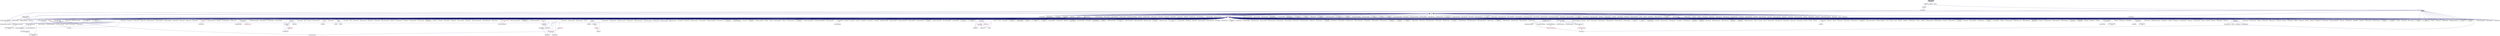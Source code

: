 digraph "scoped_unlock.hpp"
{
  edge [fontname="Helvetica",fontsize="10",labelfontname="Helvetica",labelfontsize="10"];
  node [fontname="Helvetica",fontsize="10",shape=record];
  Node1 [label="scoped_unlock.hpp",height=0.2,width=0.4,color="black", fillcolor="grey75", style="filled", fontcolor="black"];
  Node1 -> Node2 [dir="back",color="midnightblue",fontsize="10",style="solid",fontname="Helvetica"];
  Node2 [label="channel.hpp",height=0.2,width=0.4,color="black", fillcolor="white", style="filled",URL="$dd/dc4/local_2channel_8hpp.html"];
  Node2 -> Node3 [dir="back",color="midnightblue",fontsize="10",style="solid",fontname="Helvetica"];
  Node3 [label="local_lcos.hpp",height=0.2,width=0.4,color="black", fillcolor="white", style="filled",URL="$db/d67/local__lcos_8hpp.html"];
  Node3 -> Node4 [dir="back",color="midnightblue",fontsize="10",style="solid",fontname="Helvetica"];
  Node4 [label="template_function_accumulator.hpp",height=0.2,width=0.4,color="black", fillcolor="white", style="filled",URL="$d7/da6/server_2template__function__accumulator_8hpp.html"];
  Node4 -> Node5 [dir="back",color="midnightblue",fontsize="10",style="solid",fontname="Helvetica"];
  Node5 [label="template_function_accumulator.cpp",height=0.2,width=0.4,color="black", fillcolor="white", style="filled",URL="$d5/d02/template__function__accumulator_8cpp.html"];
  Node4 -> Node6 [dir="back",color="midnightblue",fontsize="10",style="solid",fontname="Helvetica"];
  Node6 [label="template_function_accumulator.hpp",height=0.2,width=0.4,color="black", fillcolor="white", style="filled",URL="$d3/de9/template__function__accumulator_8hpp.html"];
  Node6 -> Node7 [dir="back",color="midnightblue",fontsize="10",style="solid",fontname="Helvetica"];
  Node7 [label="template_function_accumulator\l_client.cpp",height=0.2,width=0.4,color="black", fillcolor="white", style="filled",URL="$d0/dc6/template__function__accumulator__client_8cpp.html"];
  Node3 -> Node8 [dir="back",color="midnightblue",fontsize="10",style="solid",fontname="Helvetica"];
  Node8 [label="allgather_and_gate.hpp",height=0.2,width=0.4,color="black", fillcolor="white", style="filled",URL="$d9/dbb/allgather__and__gate_8hpp.html"];
  Node8 -> Node9 [dir="back",color="midnightblue",fontsize="10",style="solid",fontname="Helvetica"];
  Node9 [label="allgather_module.cpp",height=0.2,width=0.4,color="black", fillcolor="white", style="filled",URL="$df/de4/allgather__module_8cpp.html"];
  Node8 -> Node10 [dir="back",color="midnightblue",fontsize="10",style="solid",fontname="Helvetica"];
  Node10 [label="allgather_and_gate.cpp",height=0.2,width=0.4,color="black", fillcolor="white", style="filled",URL="$d1/d56/allgather__and__gate_8cpp.html"];
  Node8 -> Node11 [dir="back",color="midnightblue",fontsize="10",style="solid",fontname="Helvetica"];
  Node11 [label="ag_client.cpp",height=0.2,width=0.4,color="black", fillcolor="white", style="filled",URL="$d4/d5d/ag__client_8cpp.html"];
  Node3 -> Node12 [dir="back",color="midnightblue",fontsize="10",style="solid",fontname="Helvetica"];
  Node12 [label="simple_central_tuplespace.hpp",height=0.2,width=0.4,color="black", fillcolor="white", style="filled",URL="$db/d69/server_2simple__central__tuplespace_8hpp.html"];
  Node12 -> Node13 [dir="back",color="midnightblue",fontsize="10",style="solid",fontname="Helvetica"];
  Node13 [label="simple_central_tuplespace.cpp",height=0.2,width=0.4,color="black", fillcolor="white", style="filled",URL="$d3/dec/simple__central__tuplespace_8cpp.html"];
  Node12 -> Node14 [dir="back",color="midnightblue",fontsize="10",style="solid",fontname="Helvetica"];
  Node14 [label="simple_central_tuplespace.hpp",height=0.2,width=0.4,color="black", fillcolor="white", style="filled",URL="$d0/d4b/stubs_2simple__central__tuplespace_8hpp.html"];
  Node14 -> Node15 [dir="back",color="midnightblue",fontsize="10",style="solid",fontname="Helvetica"];
  Node15 [label="simple_central_tuplespace.hpp",height=0.2,width=0.4,color="black", fillcolor="white", style="filled",URL="$d5/ddd/simple__central__tuplespace_8hpp.html"];
  Node15 -> Node16 [dir="back",color="midnightblue",fontsize="10",style="solid",fontname="Helvetica"];
  Node16 [label="simple_central_tuplespace\l_client.cpp",height=0.2,width=0.4,color="black", fillcolor="white", style="filled",URL="$d1/d7b/simple__central__tuplespace__client_8cpp.html"];
  Node3 -> Node17 [dir="back",color="midnightblue",fontsize="10",style="solid",fontname="Helvetica"];
  Node17 [label="lcos.hpp",height=0.2,width=0.4,color="black", fillcolor="white", style="filled",URL="$d5/deb/lcos_8hpp.html"];
  Node17 -> Node10 [dir="back",color="midnightblue",fontsize="10",style="solid",fontname="Helvetica"];
  Node17 -> Node18 [dir="back",color="midnightblue",fontsize="10",style="solid",fontname="Helvetica"];
  Node18 [label="apex_balance.cpp",height=0.2,width=0.4,color="black", fillcolor="white", style="filled",URL="$d4/d8e/apex__balance_8cpp.html"];
  Node17 -> Node19 [dir="back",color="midnightblue",fontsize="10",style="solid",fontname="Helvetica"];
  Node19 [label="apex_policy_engine\l_active_thread_count.cpp",height=0.2,width=0.4,color="black", fillcolor="white", style="filled",URL="$d5/d01/apex__policy__engine__active__thread__count_8cpp.html"];
  Node17 -> Node20 [dir="back",color="midnightblue",fontsize="10",style="solid",fontname="Helvetica"];
  Node20 [label="apex_policy_engine\l_events.cpp",height=0.2,width=0.4,color="black", fillcolor="white", style="filled",URL="$df/d0f/apex__policy__engine__events_8cpp.html"];
  Node17 -> Node21 [dir="back",color="midnightblue",fontsize="10",style="solid",fontname="Helvetica"];
  Node21 [label="apex_policy_engine\l_periodic.cpp",height=0.2,width=0.4,color="black", fillcolor="white", style="filled",URL="$d5/d7b/apex__policy__engine__periodic_8cpp.html"];
  Node17 -> Node22 [dir="back",color="midnightblue",fontsize="10",style="solid",fontname="Helvetica"];
  Node22 [label="heartbeat.cpp",height=0.2,width=0.4,color="black", fillcolor="white", style="filled",URL="$d8/d98/heartbeat_8cpp.html"];
  Node17 -> Node23 [dir="back",color="midnightblue",fontsize="10",style="solid",fontname="Helvetica"];
  Node23 [label="hello_world_component.hpp",height=0.2,width=0.4,color="black", fillcolor="white", style="filled",URL="$df/df0/hello__world__component_8hpp.html"];
  Node23 -> Node24 [dir="back",color="midnightblue",fontsize="10",style="solid",fontname="Helvetica"];
  Node24 [label="hello_world_client.cpp",height=0.2,width=0.4,color="black", fillcolor="white", style="filled",URL="$d5/da6/hello__world__client_8cpp.html"];
  Node23 -> Node25 [dir="back",color="midnightblue",fontsize="10",style="solid",fontname="Helvetica"];
  Node25 [label="hello_world_component.cpp",height=0.2,width=0.4,color="black", fillcolor="white", style="filled",URL="$d8/daa/hello__world__component_8cpp.html"];
  Node17 -> Node26 [dir="back",color="midnightblue",fontsize="10",style="solid",fontname="Helvetica"];
  Node26 [label="row.hpp",height=0.2,width=0.4,color="black", fillcolor="white", style="filled",URL="$dc/d69/row_8hpp.html"];
  Node26 -> Node27 [dir="back",color="midnightblue",fontsize="10",style="solid",fontname="Helvetica"];
  Node27 [label="grid.hpp",height=0.2,width=0.4,color="red", fillcolor="white", style="filled",URL="$dc/d8a/grid_8hpp.html"];
  Node27 -> Node28 [dir="back",color="midnightblue",fontsize="10",style="solid",fontname="Helvetica"];
  Node28 [label="jacobi.cpp",height=0.2,width=0.4,color="black", fillcolor="white", style="filled",URL="$d2/d27/jacobi_8cpp.html"];
  Node27 -> Node29 [dir="back",color="midnightblue",fontsize="10",style="solid",fontname="Helvetica"];
  Node29 [label="solver.hpp",height=0.2,width=0.4,color="red", fillcolor="white", style="filled",URL="$db/d9a/server_2solver_8hpp.html"];
  Node29 -> Node31 [dir="back",color="midnightblue",fontsize="10",style="solid",fontname="Helvetica"];
  Node31 [label="solver.cpp",height=0.2,width=0.4,color="black", fillcolor="white", style="filled",URL="$d6/d94/solver_8cpp.html"];
  Node27 -> Node32 [dir="back",color="midnightblue",fontsize="10",style="solid",fontname="Helvetica"];
  Node32 [label="grid.cpp",height=0.2,width=0.4,color="black", fillcolor="white", style="filled",URL="$d6/d1b/jacobi__component_2grid_8cpp.html"];
  Node26 -> Node33 [dir="back",color="midnightblue",fontsize="10",style="solid",fontname="Helvetica"];
  Node33 [label="stencil_iterator.hpp",height=0.2,width=0.4,color="black", fillcolor="white", style="filled",URL="$dc/d5c/server_2stencil__iterator_8hpp.html"];
  Node33 -> Node29 [dir="back",color="midnightblue",fontsize="10",style="solid",fontname="Helvetica"];
  Node33 -> Node34 [dir="back",color="midnightblue",fontsize="10",style="solid",fontname="Helvetica"];
  Node34 [label="stencil_iterator.cpp",height=0.2,width=0.4,color="black", fillcolor="white", style="filled",URL="$d6/de1/server_2stencil__iterator_8cpp.html"];
  Node33 -> Node35 [dir="back",color="midnightblue",fontsize="10",style="solid",fontname="Helvetica"];
  Node35 [label="stencil_iterator.cpp",height=0.2,width=0.4,color="black", fillcolor="white", style="filled",URL="$d7/d71/stencil__iterator_8cpp.html"];
  Node26 -> Node32 [dir="back",color="midnightblue",fontsize="10",style="solid",fontname="Helvetica"];
  Node17 -> Node36 [dir="back",color="midnightblue",fontsize="10",style="solid",fontname="Helvetica"];
  Node36 [label="stencil_iterator.hpp",height=0.2,width=0.4,color="black", fillcolor="white", style="filled",URL="$d4/dc8/stencil__iterator_8hpp.html"];
  Node36 -> Node29 [dir="back",color="midnightblue",fontsize="10",style="solid",fontname="Helvetica"];
  Node36 -> Node33 [dir="back",color="midnightblue",fontsize="10",style="solid",fontname="Helvetica"];
  Node36 -> Node35 [dir="back",color="midnightblue",fontsize="10",style="solid",fontname="Helvetica"];
  Node17 -> Node33 [dir="back",color="midnightblue",fontsize="10",style="solid",fontname="Helvetica"];
  Node17 -> Node37 [dir="back",color="midnightblue",fontsize="10",style="solid",fontname="Helvetica"];
  Node37 [label="jacobi_hpx.cpp",height=0.2,width=0.4,color="black", fillcolor="white", style="filled",URL="$d8/d72/jacobi__hpx_8cpp.html"];
  Node17 -> Node38 [dir="back",color="midnightblue",fontsize="10",style="solid",fontname="Helvetica"];
  Node38 [label="jacobi_nonuniform_hpx.cpp",height=0.2,width=0.4,color="black", fillcolor="white", style="filled",URL="$de/d56/jacobi__nonuniform__hpx_8cpp.html"];
  Node17 -> Node39 [dir="back",color="midnightblue",fontsize="10",style="solid",fontname="Helvetica"];
  Node39 [label="enumerate_threads.cpp",height=0.2,width=0.4,color="black", fillcolor="white", style="filled",URL="$d3/dd4/enumerate__threads_8cpp.html"];
  Node17 -> Node40 [dir="back",color="midnightblue",fontsize="10",style="solid",fontname="Helvetica"];
  Node40 [label="fibonacci_await.cpp",height=0.2,width=0.4,color="black", fillcolor="white", style="filled",URL="$dc/d1c/fibonacci__await_8cpp.html"];
  Node17 -> Node41 [dir="back",color="midnightblue",fontsize="10",style="solid",fontname="Helvetica"];
  Node41 [label="fibonacci_dataflow.cpp",height=0.2,width=0.4,color="black", fillcolor="white", style="filled",URL="$df/d3d/fibonacci__dataflow_8cpp.html"];
  Node17 -> Node42 [dir="back",color="midnightblue",fontsize="10",style="solid",fontname="Helvetica"];
  Node42 [label="fibonacci_futures.cpp",height=0.2,width=0.4,color="black", fillcolor="white", style="filled",URL="$d6/de3/fibonacci__futures_8cpp.html"];
  Node17 -> Node43 [dir="back",color="midnightblue",fontsize="10",style="solid",fontname="Helvetica"];
  Node43 [label="fibonacci_futures_distributed.cpp",height=0.2,width=0.4,color="black", fillcolor="white", style="filled",URL="$d1/dc9/fibonacci__futures__distributed_8cpp.html"];
  Node17 -> Node44 [dir="back",color="midnightblue",fontsize="10",style="solid",fontname="Helvetica"];
  Node44 [label="fractals.cpp",height=0.2,width=0.4,color="black", fillcolor="white", style="filled",URL="$d8/d58/fractals_8cpp.html"];
  Node17 -> Node45 [dir="back",color="midnightblue",fontsize="10",style="solid",fontname="Helvetica"];
  Node45 [label="fractals_executor.cpp",height=0.2,width=0.4,color="black", fillcolor="white", style="filled",URL="$d9/da9/fractals__executor_8cpp.html"];
  Node17 -> Node46 [dir="back",color="midnightblue",fontsize="10",style="solid",fontname="Helvetica"];
  Node46 [label="fractals_struct.cpp",height=0.2,width=0.4,color="black", fillcolor="white", style="filled",URL="$d8/d2f/fractals__struct_8cpp.html"];
  Node17 -> Node47 [dir="back",color="midnightblue",fontsize="10",style="solid",fontname="Helvetica"];
  Node47 [label="hello_world.cpp",height=0.2,width=0.4,color="black", fillcolor="white", style="filled",URL="$d0/d67/hello__world_8cpp.html"];
  Node17 -> Node48 [dir="back",color="midnightblue",fontsize="10",style="solid",fontname="Helvetica"];
  Node48 [label="latch_local.cpp",height=0.2,width=0.4,color="black", fillcolor="white", style="filled",URL="$dd/dd3/latch__local_8cpp.html"];
  Node17 -> Node49 [dir="back",color="midnightblue",fontsize="10",style="solid",fontname="Helvetica"];
  Node49 [label="latch_remote.cpp",height=0.2,width=0.4,color="black", fillcolor="white", style="filled",URL="$df/d59/latch__remote_8cpp.html"];
  Node17 -> Node50 [dir="back",color="midnightblue",fontsize="10",style="solid",fontname="Helvetica"];
  Node50 [label="local_channel.cpp",height=0.2,width=0.4,color="black", fillcolor="white", style="filled",URL="$d0/d3e/local__channel_8cpp.html"];
  Node17 -> Node51 [dir="back",color="midnightblue",fontsize="10",style="solid",fontname="Helvetica"];
  Node51 [label="pingpong.cpp",height=0.2,width=0.4,color="black", fillcolor="white", style="filled",URL="$dd/d4d/pingpong_8cpp.html"];
  Node17 -> Node52 [dir="back",color="midnightblue",fontsize="10",style="solid",fontname="Helvetica"];
  Node52 [label="shared_mutex.cpp",height=0.2,width=0.4,color="black", fillcolor="white", style="filled",URL="$da/d0b/shared__mutex_8cpp.html"];
  Node17 -> Node53 [dir="back",color="midnightblue",fontsize="10",style="solid",fontname="Helvetica"];
  Node53 [label="wait_composition.cpp",height=0.2,width=0.4,color="black", fillcolor="white", style="filled",URL="$d6/d13/wait__composition_8cpp.html"];
  Node17 -> Node54 [dir="back",color="midnightblue",fontsize="10",style="solid",fontname="Helvetica"];
  Node54 [label="sheneos_compare.cpp",height=0.2,width=0.4,color="black", fillcolor="white", style="filled",URL="$dc/d11/sheneos__compare_8cpp.html"];
  Node17 -> Node55 [dir="back",color="midnightblue",fontsize="10",style="solid",fontname="Helvetica"];
  Node55 [label="spell_check_file.cpp",height=0.2,width=0.4,color="black", fillcolor="white", style="filled",URL="$df/df7/spell__check__file_8cpp.html"];
  Node17 -> Node56 [dir="back",color="midnightblue",fontsize="10",style="solid",fontname="Helvetica"];
  Node56 [label="spell_check_simple.cpp",height=0.2,width=0.4,color="black", fillcolor="white", style="filled",URL="$dd/d54/spell__check__simple_8cpp.html"];
  Node17 -> Node16 [dir="back",color="midnightblue",fontsize="10",style="solid",fontname="Helvetica"];
  Node17 -> Node57 [dir="back",color="midnightblue",fontsize="10",style="solid",fontname="Helvetica"];
  Node57 [label="hpx.hpp",height=0.2,width=0.4,color="red", fillcolor="white", style="filled",URL="$d0/daa/hpx_8hpp.html"];
  Node57 -> Node58 [dir="back",color="midnightblue",fontsize="10",style="solid",fontname="Helvetica"];
  Node58 [label="1d_stencil_1.cpp",height=0.2,width=0.4,color="black", fillcolor="white", style="filled",URL="$d2/db1/1d__stencil__1_8cpp.html"];
  Node57 -> Node59 [dir="back",color="midnightblue",fontsize="10",style="solid",fontname="Helvetica"];
  Node59 [label="1d_stencil_2.cpp",height=0.2,width=0.4,color="black", fillcolor="white", style="filled",URL="$d3/dd1/1d__stencil__2_8cpp.html"];
  Node57 -> Node60 [dir="back",color="midnightblue",fontsize="10",style="solid",fontname="Helvetica"];
  Node60 [label="1d_stencil_3.cpp",height=0.2,width=0.4,color="black", fillcolor="white", style="filled",URL="$db/d19/1d__stencil__3_8cpp.html"];
  Node57 -> Node61 [dir="back",color="midnightblue",fontsize="10",style="solid",fontname="Helvetica"];
  Node61 [label="1d_stencil_4.cpp",height=0.2,width=0.4,color="black", fillcolor="white", style="filled",URL="$d1/d7d/1d__stencil__4_8cpp.html"];
  Node57 -> Node62 [dir="back",color="midnightblue",fontsize="10",style="solid",fontname="Helvetica"];
  Node62 [label="1d_stencil_4_parallel.cpp",height=0.2,width=0.4,color="black", fillcolor="white", style="filled",URL="$d6/d05/1d__stencil__4__parallel_8cpp.html"];
  Node57 -> Node63 [dir="back",color="midnightblue",fontsize="10",style="solid",fontname="Helvetica"];
  Node63 [label="1d_stencil_4_repart.cpp",height=0.2,width=0.4,color="black", fillcolor="white", style="filled",URL="$d0/d6b/1d__stencil__4__repart_8cpp.html"];
  Node57 -> Node64 [dir="back",color="midnightblue",fontsize="10",style="solid",fontname="Helvetica"];
  Node64 [label="1d_stencil_4_throttle.cpp",height=0.2,width=0.4,color="black", fillcolor="white", style="filled",URL="$d6/de5/1d__stencil__4__throttle_8cpp.html"];
  Node57 -> Node65 [dir="back",color="midnightblue",fontsize="10",style="solid",fontname="Helvetica"];
  Node65 [label="1d_stencil_5.cpp",height=0.2,width=0.4,color="black", fillcolor="white", style="filled",URL="$d7/d2a/1d__stencil__5_8cpp.html"];
  Node57 -> Node66 [dir="back",color="midnightblue",fontsize="10",style="solid",fontname="Helvetica"];
  Node66 [label="1d_stencil_6.cpp",height=0.2,width=0.4,color="black", fillcolor="white", style="filled",URL="$db/de7/1d__stencil__6_8cpp.html"];
  Node57 -> Node67 [dir="back",color="midnightblue",fontsize="10",style="solid",fontname="Helvetica"];
  Node67 [label="1d_stencil_7.cpp",height=0.2,width=0.4,color="black", fillcolor="white", style="filled",URL="$d4/d5a/1d__stencil__7_8cpp.html"];
  Node57 -> Node68 [dir="back",color="midnightblue",fontsize="10",style="solid",fontname="Helvetica"];
  Node68 [label="1d_stencil_8.cpp",height=0.2,width=0.4,color="black", fillcolor="white", style="filled",URL="$df/de0/1d__stencil__8_8cpp.html"];
  Node57 -> Node69 [dir="back",color="midnightblue",fontsize="10",style="solid",fontname="Helvetica"];
  Node69 [label="accumulator.cpp",height=0.2,width=0.4,color="black", fillcolor="white", style="filled",URL="$d1/d81/accumulator_8cpp.html"];
  Node57 -> Node70 [dir="back",color="midnightblue",fontsize="10",style="solid",fontname="Helvetica"];
  Node70 [label="accumulator.hpp",height=0.2,width=0.4,color="red", fillcolor="white", style="filled",URL="$d4/d9d/server_2accumulator_8hpp.html"];
  Node70 -> Node69 [dir="back",color="midnightblue",fontsize="10",style="solid",fontname="Helvetica"];
  Node57 -> Node4 [dir="back",color="midnightblue",fontsize="10",style="solid",fontname="Helvetica"];
  Node57 -> Node73 [dir="back",color="midnightblue",fontsize="10",style="solid",fontname="Helvetica"];
  Node73 [label="template_accumulator.cpp",height=0.2,width=0.4,color="black", fillcolor="white", style="filled",URL="$d0/d4a/template__accumulator_8cpp.html"];
  Node57 -> Node5 [dir="back",color="midnightblue",fontsize="10",style="solid",fontname="Helvetica"];
  Node57 -> Node6 [dir="back",color="midnightblue",fontsize="10",style="solid",fontname="Helvetica"];
  Node57 -> Node9 [dir="back",color="midnightblue",fontsize="10",style="solid",fontname="Helvetica"];
  Node57 -> Node74 [dir="back",color="midnightblue",fontsize="10",style="solid",fontname="Helvetica"];
  Node74 [label="allgather.cpp",height=0.2,width=0.4,color="black", fillcolor="white", style="filled",URL="$d7/d06/allgather_8cpp.html"];
  Node57 -> Node10 [dir="back",color="midnightblue",fontsize="10",style="solid",fontname="Helvetica"];
  Node57 -> Node11 [dir="back",color="midnightblue",fontsize="10",style="solid",fontname="Helvetica"];
  Node57 -> Node75 [dir="back",color="midnightblue",fontsize="10",style="solid",fontname="Helvetica"];
  Node75 [label="hpx_thread_phase.cpp",height=0.2,width=0.4,color="black", fillcolor="white", style="filled",URL="$d5/dca/hpx__thread__phase_8cpp.html"];
  Node57 -> Node76 [dir="back",color="midnightblue",fontsize="10",style="solid",fontname="Helvetica"];
  Node76 [label="os_thread_num.cpp",height=0.2,width=0.4,color="black", fillcolor="white", style="filled",URL="$d2/dfb/os__thread__num_8cpp.html"];
  Node57 -> Node77 [dir="back",color="midnightblue",fontsize="10",style="solid",fontname="Helvetica"];
  Node77 [label="cancelable_action.cpp",height=0.2,width=0.4,color="black", fillcolor="white", style="filled",URL="$d5/d0c/cancelable__action_8cpp.html"];
  Node57 -> Node78 [dir="back",color="midnightblue",fontsize="10",style="solid",fontname="Helvetica"];
  Node78 [label="cancelable_action.hpp",height=0.2,width=0.4,color="black", fillcolor="white", style="filled",URL="$d5/d4d/server_2cancelable__action_8hpp.html"];
  Node78 -> Node77 [dir="back",color="midnightblue",fontsize="10",style="solid",fontname="Helvetica"];
  Node78 -> Node79 [dir="back",color="midnightblue",fontsize="10",style="solid",fontname="Helvetica"];
  Node79 [label="cancelable_action.hpp",height=0.2,width=0.4,color="red", fillcolor="white", style="filled",URL="$d0/da3/stubs_2cancelable__action_8hpp.html"];
  Node57 -> Node79 [dir="back",color="midnightblue",fontsize="10",style="solid",fontname="Helvetica"];
  Node57 -> Node81 [dir="back",color="midnightblue",fontsize="10",style="solid",fontname="Helvetica"];
  Node81 [label="cancelable_action_client.cpp",height=0.2,width=0.4,color="black", fillcolor="white", style="filled",URL="$d1/db8/cancelable__action__client_8cpp.html"];
  Node57 -> Node82 [dir="back",color="midnightblue",fontsize="10",style="solid",fontname="Helvetica"];
  Node82 [label="cublas_matmul.cpp",height=0.2,width=0.4,color="black", fillcolor="white", style="filled",URL="$dd/d84/cublas__matmul_8cpp.html"];
  Node57 -> Node83 [dir="back",color="midnightblue",fontsize="10",style="solid",fontname="Helvetica"];
  Node83 [label="win_perf_counters.cpp",height=0.2,width=0.4,color="black", fillcolor="white", style="filled",URL="$d8/d11/win__perf__counters_8cpp.html"];
  Node57 -> Node84 [dir="back",color="midnightblue",fontsize="10",style="solid",fontname="Helvetica"];
  Node84 [label="win_perf_counters.hpp",height=0.2,width=0.4,color="black", fillcolor="white", style="filled",URL="$d5/da7/win__perf__counters_8hpp.html"];
  Node57 -> Node23 [dir="back",color="midnightblue",fontsize="10",style="solid",fontname="Helvetica"];
  Node57 -> Node85 [dir="back",color="midnightblue",fontsize="10",style="solid",fontname="Helvetica"];
  Node85 [label="interpolate1d.cpp",height=0.2,width=0.4,color="black", fillcolor="white", style="filled",URL="$d0/d05/interpolate1d_8cpp.html"];
  Node57 -> Node86 [dir="back",color="midnightblue",fontsize="10",style="solid",fontname="Helvetica"];
  Node86 [label="partition.hpp",height=0.2,width=0.4,color="black", fillcolor="white", style="filled",URL="$d0/d7a/examples_2interpolate1d_2interpolate1d_2partition_8hpp.html"];
  Node86 -> Node85 [dir="back",color="midnightblue",fontsize="10",style="solid",fontname="Helvetica"];
  Node86 -> Node87 [dir="back",color="midnightblue",fontsize="10",style="solid",fontname="Helvetica"];
  Node87 [label="interpolate1d.hpp",height=0.2,width=0.4,color="red", fillcolor="white", style="filled",URL="$d4/dc7/interpolate1d_8hpp.html"];
  Node87 -> Node85 [dir="back",color="midnightblue",fontsize="10",style="solid",fontname="Helvetica"];
  Node57 -> Node89 [dir="back",color="midnightblue",fontsize="10",style="solid",fontname="Helvetica"];
  Node89 [label="partition.hpp",height=0.2,width=0.4,color="black", fillcolor="white", style="filled",URL="$d0/dff/examples_2interpolate1d_2interpolate1d_2server_2partition_8hpp.html"];
  Node89 -> Node86 [dir="back",color="midnightblue",fontsize="10",style="solid",fontname="Helvetica"];
  Node89 -> Node90 [dir="back",color="midnightblue",fontsize="10",style="solid",fontname="Helvetica"];
  Node90 [label="partition.cpp",height=0.2,width=0.4,color="black", fillcolor="white", style="filled",URL="$d0/d4f/examples_2interpolate1d_2interpolate1d_2server_2partition_8cpp.html"];
  Node57 -> Node87 [dir="back",color="midnightblue",fontsize="10",style="solid",fontname="Helvetica"];
  Node57 -> Node91 [dir="back",color="midnightblue",fontsize="10",style="solid",fontname="Helvetica"];
  Node91 [label="read_values.cpp",height=0.2,width=0.4,color="black", fillcolor="white", style="filled",URL="$d0/d8c/interpolate1d_2interpolate1d_2read__values_8cpp.html"];
  Node57 -> Node90 [dir="back",color="midnightblue",fontsize="10",style="solid",fontname="Helvetica"];
  Node57 -> Node28 [dir="back",color="midnightblue",fontsize="10",style="solid",fontname="Helvetica"];
  Node57 -> Node32 [dir="back",color="midnightblue",fontsize="10",style="solid",fontname="Helvetica"];
  Node57 -> Node92 [dir="back",color="midnightblue",fontsize="10",style="solid",fontname="Helvetica"];
  Node92 [label="row.cpp",height=0.2,width=0.4,color="black", fillcolor="white", style="filled",URL="$d3/d86/server_2row_8cpp.html"];
  Node57 -> Node31 [dir="back",color="midnightblue",fontsize="10",style="solid",fontname="Helvetica"];
  Node57 -> Node34 [dir="back",color="midnightblue",fontsize="10",style="solid",fontname="Helvetica"];
  Node57 -> Node35 [dir="back",color="midnightblue",fontsize="10",style="solid",fontname="Helvetica"];
  Node57 -> Node93 [dir="back",color="midnightblue",fontsize="10",style="solid",fontname="Helvetica"];
  Node93 [label="jacobi.cpp",height=0.2,width=0.4,color="black", fillcolor="white", style="filled",URL="$d3/d44/smp_2jacobi_8cpp.html"];
  Node57 -> Node37 [dir="back",color="midnightblue",fontsize="10",style="solid",fontname="Helvetica"];
  Node57 -> Node94 [dir="back",color="midnightblue",fontsize="10",style="solid",fontname="Helvetica"];
  Node94 [label="jacobi_nonuniform.cpp",height=0.2,width=0.4,color="black", fillcolor="white", style="filled",URL="$dd/ddc/jacobi__nonuniform_8cpp.html"];
  Node57 -> Node38 [dir="back",color="midnightblue",fontsize="10",style="solid",fontname="Helvetica"];
  Node57 -> Node95 [dir="back",color="midnightblue",fontsize="10",style="solid",fontname="Helvetica"];
  Node95 [label="nqueen.cpp",height=0.2,width=0.4,color="black", fillcolor="white", style="filled",URL="$db/dca/nqueen_8cpp.html"];
  Node57 -> Node96 [dir="back",color="midnightblue",fontsize="10",style="solid",fontname="Helvetica"];
  Node96 [label="nqueen.hpp",height=0.2,width=0.4,color="red", fillcolor="white", style="filled",URL="$de/d58/server_2nqueen_8hpp.html"];
  Node96 -> Node95 [dir="back",color="midnightblue",fontsize="10",style="solid",fontname="Helvetica"];
  Node57 -> Node99 [dir="back",color="midnightblue",fontsize="10",style="solid",fontname="Helvetica"];
  Node99 [label="nqueen_client.cpp",height=0.2,width=0.4,color="black", fillcolor="white", style="filled",URL="$d3/d5e/nqueen__client_8cpp.html"];
  Node57 -> Node100 [dir="back",color="midnightblue",fontsize="10",style="solid",fontname="Helvetica"];
  Node100 [label="sine.cpp",height=0.2,width=0.4,color="black", fillcolor="white", style="filled",URL="$d3/d0d/server_2sine_8cpp.html"];
  Node57 -> Node101 [dir="back",color="midnightblue",fontsize="10",style="solid",fontname="Helvetica"];
  Node101 [label="sine.hpp",height=0.2,width=0.4,color="black", fillcolor="white", style="filled",URL="$d8/dac/sine_8hpp.html"];
  Node101 -> Node100 [dir="back",color="midnightblue",fontsize="10",style="solid",fontname="Helvetica"];
  Node101 -> Node102 [dir="back",color="midnightblue",fontsize="10",style="solid",fontname="Helvetica"];
  Node102 [label="sine.cpp",height=0.2,width=0.4,color="black", fillcolor="white", style="filled",URL="$d5/dd8/sine_8cpp.html"];
  Node57 -> Node102 [dir="back",color="midnightblue",fontsize="10",style="solid",fontname="Helvetica"];
  Node57 -> Node103 [dir="back",color="midnightblue",fontsize="10",style="solid",fontname="Helvetica"];
  Node103 [label="sine_client.cpp",height=0.2,width=0.4,color="black", fillcolor="white", style="filled",URL="$db/d62/sine__client_8cpp.html"];
  Node57 -> Node104 [dir="back",color="midnightblue",fontsize="10",style="solid",fontname="Helvetica"];
  Node104 [label="qt.cpp",height=0.2,width=0.4,color="black", fillcolor="white", style="filled",URL="$df/d90/qt_8cpp.html"];
  Node57 -> Node105 [dir="back",color="midnightblue",fontsize="10",style="solid",fontname="Helvetica"];
  Node105 [label="queue_client.cpp",height=0.2,width=0.4,color="black", fillcolor="white", style="filled",URL="$d7/d96/queue__client_8cpp.html"];
  Node57 -> Node106 [dir="back",color="midnightblue",fontsize="10",style="solid",fontname="Helvetica"];
  Node106 [label="customize_async.cpp",height=0.2,width=0.4,color="black", fillcolor="white", style="filled",URL="$d0/d82/customize__async_8cpp.html"];
  Node57 -> Node107 [dir="back",color="midnightblue",fontsize="10",style="solid",fontname="Helvetica"];
  Node107 [label="data_actions.cpp",height=0.2,width=0.4,color="black", fillcolor="white", style="filled",URL="$dc/d68/data__actions_8cpp.html"];
  Node57 -> Node108 [dir="back",color="midnightblue",fontsize="10",style="solid",fontname="Helvetica"];
  Node108 [label="error_handling.cpp",height=0.2,width=0.4,color="black", fillcolor="white", style="filled",URL="$d9/d96/error__handling_8cpp.html"];
  Node57 -> Node109 [dir="back",color="midnightblue",fontsize="10",style="solid",fontname="Helvetica"];
  Node109 [label="event_synchronization.cpp",height=0.2,width=0.4,color="black", fillcolor="white", style="filled",URL="$d0/d35/event__synchronization_8cpp.html"];
  Node57 -> Node110 [dir="back",color="midnightblue",fontsize="10",style="solid",fontname="Helvetica"];
  Node110 [label="factorial.cpp",height=0.2,width=0.4,color="black", fillcolor="white", style="filled",URL="$d9/d00/factorial_8cpp.html"];
  Node57 -> Node111 [dir="back",color="midnightblue",fontsize="10",style="solid",fontname="Helvetica"];
  Node111 [label="file_serialization.cpp",height=0.2,width=0.4,color="black", fillcolor="white", style="filled",URL="$de/d58/file__serialization_8cpp.html"];
  Node57 -> Node112 [dir="back",color="midnightblue",fontsize="10",style="solid",fontname="Helvetica"];
  Node112 [label="init_globally.cpp",height=0.2,width=0.4,color="black", fillcolor="white", style="filled",URL="$d6/dad/init__globally_8cpp.html"];
  Node57 -> Node113 [dir="back",color="midnightblue",fontsize="10",style="solid",fontname="Helvetica"];
  Node113 [label="interest_calculator.cpp",height=0.2,width=0.4,color="black", fillcolor="white", style="filled",URL="$d2/d86/interest__calculator_8cpp.html"];
  Node57 -> Node114 [dir="back",color="midnightblue",fontsize="10",style="solid",fontname="Helvetica"];
  Node114 [label="non_atomic_rma.cpp",height=0.2,width=0.4,color="black", fillcolor="white", style="filled",URL="$d7/d8b/non__atomic__rma_8cpp.html"];
  Node57 -> Node115 [dir="back",color="midnightblue",fontsize="10",style="solid",fontname="Helvetica"];
  Node115 [label="partitioned_vector\l_spmd_foreach.cpp",height=0.2,width=0.4,color="black", fillcolor="white", style="filled",URL="$db/d7c/partitioned__vector__spmd__foreach_8cpp.html"];
  Node57 -> Node116 [dir="back",color="midnightblue",fontsize="10",style="solid",fontname="Helvetica"];
  Node116 [label="pipeline1.cpp",height=0.2,width=0.4,color="black", fillcolor="white", style="filled",URL="$d5/d77/pipeline1_8cpp.html"];
  Node57 -> Node117 [dir="back",color="midnightblue",fontsize="10",style="solid",fontname="Helvetica"];
  Node117 [label="quicksort.cpp",height=0.2,width=0.4,color="black", fillcolor="white", style="filled",URL="$d3/d1e/quicksort_8cpp.html"];
  Node57 -> Node118 [dir="back",color="midnightblue",fontsize="10",style="solid",fontname="Helvetica"];
  Node118 [label="receive_buffer.cpp",height=0.2,width=0.4,color="black", fillcolor="white", style="filled",URL="$d7/d10/receive__buffer_8cpp.html"];
  Node57 -> Node119 [dir="back",color="midnightblue",fontsize="10",style="solid",fontname="Helvetica"];
  Node119 [label="safe_object.cpp",height=0.2,width=0.4,color="black", fillcolor="white", style="filled",URL="$dd/d52/safe__object_8cpp.html"];
  Node57 -> Node120 [dir="back",color="midnightblue",fontsize="10",style="solid",fontname="Helvetica"];
  Node120 [label="sort_by_key_demo.cpp",height=0.2,width=0.4,color="black", fillcolor="white", style="filled",URL="$da/d20/sort__by__key__demo_8cpp.html"];
  Node57 -> Node121 [dir="back",color="midnightblue",fontsize="10",style="solid",fontname="Helvetica"];
  Node121 [label="timed_wake.cpp",height=0.2,width=0.4,color="black", fillcolor="white", style="filled",URL="$d8/df9/timed__wake_8cpp.html"];
  Node57 -> Node122 [dir="back",color="midnightblue",fontsize="10",style="solid",fontname="Helvetica"];
  Node122 [label="vector_counting_dotproduct.cpp",height=0.2,width=0.4,color="black", fillcolor="white", style="filled",URL="$df/de9/vector__counting__dotproduct_8cpp.html"];
  Node57 -> Node123 [dir="back",color="midnightblue",fontsize="10",style="solid",fontname="Helvetica"];
  Node123 [label="vector_zip_dotproduct.cpp",height=0.2,width=0.4,color="black", fillcolor="white", style="filled",URL="$dc/d18/vector__zip__dotproduct_8cpp.html"];
  Node57 -> Node124 [dir="back",color="midnightblue",fontsize="10",style="solid",fontname="Helvetica"];
  Node124 [label="zerocopy_rdma.cpp",height=0.2,width=0.4,color="black", fillcolor="white", style="filled",URL="$d1/dad/zerocopy__rdma_8cpp.html"];
  Node57 -> Node125 [dir="back",color="midnightblue",fontsize="10",style="solid",fontname="Helvetica"];
  Node125 [label="random_mem_access.cpp",height=0.2,width=0.4,color="black", fillcolor="white", style="filled",URL="$d1/d51/random__mem__access_8cpp.html"];
  Node57 -> Node126 [dir="back",color="midnightblue",fontsize="10",style="solid",fontname="Helvetica"];
  Node126 [label="random_mem_access.hpp",height=0.2,width=0.4,color="red", fillcolor="white", style="filled",URL="$d0/d19/server_2random__mem__access_8hpp.html"];
  Node126 -> Node125 [dir="back",color="midnightblue",fontsize="10",style="solid",fontname="Helvetica"];
  Node57 -> Node129 [dir="back",color="midnightblue",fontsize="10",style="solid",fontname="Helvetica"];
  Node129 [label="random_mem_access_client.cpp",height=0.2,width=0.4,color="black", fillcolor="white", style="filled",URL="$df/d1b/random__mem__access__client_8cpp.html"];
  Node57 -> Node130 [dir="back",color="midnightblue",fontsize="10",style="solid",fontname="Helvetica"];
  Node130 [label="oversubscribing_resource\l_partitioner.cpp",height=0.2,width=0.4,color="black", fillcolor="white", style="filled",URL="$dd/dee/oversubscribing__resource__partitioner_8cpp.html"];
  Node57 -> Node131 [dir="back",color="midnightblue",fontsize="10",style="solid",fontname="Helvetica"];
  Node131 [label="simple_resource_partitioner.cpp",height=0.2,width=0.4,color="black", fillcolor="white", style="filled",URL="$d5/df9/simple__resource__partitioner_8cpp.html"];
  Node57 -> Node132 [dir="back",color="midnightblue",fontsize="10",style="solid",fontname="Helvetica"];
  Node132 [label="dimension.hpp",height=0.2,width=0.4,color="red", fillcolor="white", style="filled",URL="$d6/d39/sheneos_2sheneos_2dimension_8hpp.html"];
  Node132 -> Node138 [dir="back",color="midnightblue",fontsize="10",style="solid",fontname="Helvetica"];
  Node138 [label="partition3d.hpp",height=0.2,width=0.4,color="black", fillcolor="white", style="filled",URL="$dd/dbf/server_2partition3d_8hpp.html"];
  Node138 -> Node139 [dir="back",color="midnightblue",fontsize="10",style="solid",fontname="Helvetica"];
  Node139 [label="partition3d.hpp",height=0.2,width=0.4,color="black", fillcolor="white", style="filled",URL="$d1/d50/partition3d_8hpp.html"];
  Node139 -> Node135 [dir="back",color="midnightblue",fontsize="10",style="solid",fontname="Helvetica"];
  Node135 [label="interpolator.cpp",height=0.2,width=0.4,color="black", fillcolor="white", style="filled",URL="$d5/d02/interpolator_8cpp.html"];
  Node139 -> Node140 [dir="back",color="midnightblue",fontsize="10",style="solid",fontname="Helvetica"];
  Node140 [label="interpolator.hpp",height=0.2,width=0.4,color="red", fillcolor="white", style="filled",URL="$dc/d3b/interpolator_8hpp.html"];
  Node140 -> Node135 [dir="back",color="midnightblue",fontsize="10",style="solid",fontname="Helvetica"];
  Node140 -> Node54 [dir="back",color="midnightblue",fontsize="10",style="solid",fontname="Helvetica"];
  Node140 -> Node142 [dir="back",color="midnightblue",fontsize="10",style="solid",fontname="Helvetica"];
  Node142 [label="sheneos_test.cpp",height=0.2,width=0.4,color="black", fillcolor="white", style="filled",URL="$d4/d6e/sheneos__test_8cpp.html"];
  Node138 -> Node137 [dir="back",color="midnightblue",fontsize="10",style="solid",fontname="Helvetica"];
  Node137 [label="partition3d.cpp",height=0.2,width=0.4,color="black", fillcolor="white", style="filled",URL="$de/d70/partition3d_8cpp.html"];
  Node57 -> Node135 [dir="back",color="midnightblue",fontsize="10",style="solid",fontname="Helvetica"];
  Node57 -> Node139 [dir="back",color="midnightblue",fontsize="10",style="solid",fontname="Helvetica"];
  Node57 -> Node138 [dir="back",color="midnightblue",fontsize="10",style="solid",fontname="Helvetica"];
  Node57 -> Node140 [dir="back",color="midnightblue",fontsize="10",style="solid",fontname="Helvetica"];
  Node57 -> Node143 [dir="back",color="midnightblue",fontsize="10",style="solid",fontname="Helvetica"];
  Node143 [label="configuration.hpp",height=0.2,width=0.4,color="red", fillcolor="white", style="filled",URL="$dc/d0a/configuration_8hpp.html"];
  Node143 -> Node140 [dir="back",color="midnightblue",fontsize="10",style="solid",fontname="Helvetica"];
  Node57 -> Node136 [dir="back",color="midnightblue",fontsize="10",style="solid",fontname="Helvetica"];
  Node136 [label="read_values.cpp",height=0.2,width=0.4,color="black", fillcolor="white", style="filled",URL="$d7/da4/sheneos_2sheneos_2read__values_8cpp.html"];
  Node57 -> Node137 [dir="back",color="midnightblue",fontsize="10",style="solid",fontname="Helvetica"];
  Node57 -> Node142 [dir="back",color="midnightblue",fontsize="10",style="solid",fontname="Helvetica"];
  Node57 -> Node145 [dir="back",color="midnightblue",fontsize="10",style="solid",fontname="Helvetica"];
  Node145 [label="startup_shutdown.cpp",height=0.2,width=0.4,color="black", fillcolor="white", style="filled",URL="$d3/dfc/server_2startup__shutdown_8cpp.html"];
  Node57 -> Node146 [dir="back",color="midnightblue",fontsize="10",style="solid",fontname="Helvetica"];
  Node146 [label="startup_shutdown.cpp",height=0.2,width=0.4,color="black", fillcolor="white", style="filled",URL="$d0/ddb/startup__shutdown_8cpp.html"];
  Node57 -> Node147 [dir="back",color="midnightblue",fontsize="10",style="solid",fontname="Helvetica"];
  Node147 [label="spin.cpp",height=0.2,width=0.4,color="black", fillcolor="white", style="filled",URL="$d7/df2/spin_8cpp.html"];
  Node57 -> Node148 [dir="back",color="midnightblue",fontsize="10",style="solid",fontname="Helvetica"];
  Node148 [label="throttle.cpp",height=0.2,width=0.4,color="black", fillcolor="white", style="filled",URL="$de/d56/server_2throttle_8cpp.html"];
  Node57 -> Node149 [dir="back",color="midnightblue",fontsize="10",style="solid",fontname="Helvetica"];
  Node149 [label="throttle.hpp",height=0.2,width=0.4,color="black", fillcolor="white", style="filled",URL="$db/dc9/server_2throttle_8hpp.html"];
  Node149 -> Node148 [dir="back",color="midnightblue",fontsize="10",style="solid",fontname="Helvetica"];
  Node149 -> Node150 [dir="back",color="midnightblue",fontsize="10",style="solid",fontname="Helvetica"];
  Node150 [label="throttle.hpp",height=0.2,width=0.4,color="black", fillcolor="white", style="filled",URL="$d5/dec/stubs_2throttle_8hpp.html"];
  Node150 -> Node151 [dir="back",color="midnightblue",fontsize="10",style="solid",fontname="Helvetica"];
  Node151 [label="throttle.hpp",height=0.2,width=0.4,color="red", fillcolor="white", style="filled",URL="$d2/d2e/throttle_8hpp.html"];
  Node151 -> Node152 [dir="back",color="midnightblue",fontsize="10",style="solid",fontname="Helvetica"];
  Node152 [label="throttle.cpp",height=0.2,width=0.4,color="black", fillcolor="white", style="filled",URL="$db/d02/throttle_8cpp.html"];
  Node57 -> Node150 [dir="back",color="midnightblue",fontsize="10",style="solid",fontname="Helvetica"];
  Node57 -> Node152 [dir="back",color="midnightblue",fontsize="10",style="solid",fontname="Helvetica"];
  Node57 -> Node151 [dir="back",color="midnightblue",fontsize="10",style="solid",fontname="Helvetica"];
  Node57 -> Node154 [dir="back",color="midnightblue",fontsize="10",style="solid",fontname="Helvetica"];
  Node154 [label="transpose_await.cpp",height=0.2,width=0.4,color="black", fillcolor="white", style="filled",URL="$de/d68/transpose__await_8cpp.html"];
  Node57 -> Node155 [dir="back",color="midnightblue",fontsize="10",style="solid",fontname="Helvetica"];
  Node155 [label="transpose_block.cpp",height=0.2,width=0.4,color="black", fillcolor="white", style="filled",URL="$d0/de1/transpose__block_8cpp.html"];
  Node57 -> Node156 [dir="back",color="midnightblue",fontsize="10",style="solid",fontname="Helvetica"];
  Node156 [label="transpose_block_numa.cpp",height=0.2,width=0.4,color="black", fillcolor="white", style="filled",URL="$dd/d3b/transpose__block__numa_8cpp.html"];
  Node57 -> Node157 [dir="back",color="midnightblue",fontsize="10",style="solid",fontname="Helvetica"];
  Node157 [label="transpose_serial.cpp",height=0.2,width=0.4,color="black", fillcolor="white", style="filled",URL="$db/d74/transpose__serial_8cpp.html"];
  Node57 -> Node158 [dir="back",color="midnightblue",fontsize="10",style="solid",fontname="Helvetica"];
  Node158 [label="transpose_serial_block.cpp",height=0.2,width=0.4,color="black", fillcolor="white", style="filled",URL="$d8/daa/transpose__serial__block_8cpp.html"];
  Node57 -> Node159 [dir="back",color="midnightblue",fontsize="10",style="solid",fontname="Helvetica"];
  Node159 [label="transpose_serial_vector.cpp",height=0.2,width=0.4,color="black", fillcolor="white", style="filled",URL="$d4/d04/transpose__serial__vector_8cpp.html"];
  Node57 -> Node160 [dir="back",color="midnightblue",fontsize="10",style="solid",fontname="Helvetica"];
  Node160 [label="transpose_smp.cpp",height=0.2,width=0.4,color="black", fillcolor="white", style="filled",URL="$d2/d99/transpose__smp_8cpp.html"];
  Node57 -> Node161 [dir="back",color="midnightblue",fontsize="10",style="solid",fontname="Helvetica"];
  Node161 [label="transpose_smp_block.cpp",height=0.2,width=0.4,color="black", fillcolor="white", style="filled",URL="$da/d4d/transpose__smp__block_8cpp.html"];
  Node57 -> Node12 [dir="back",color="midnightblue",fontsize="10",style="solid",fontname="Helvetica"];
  Node57 -> Node162 [dir="back",color="midnightblue",fontsize="10",style="solid",fontname="Helvetica"];
  Node162 [label="tuples_warehouse.hpp",height=0.2,width=0.4,color="black", fillcolor="white", style="filled",URL="$da/de6/tuples__warehouse_8hpp.html"];
  Node162 -> Node12 [dir="back",color="midnightblue",fontsize="10",style="solid",fontname="Helvetica"];
  Node57 -> Node13 [dir="back",color="midnightblue",fontsize="10",style="solid",fontname="Helvetica"];
  Node57 -> Node163 [dir="back",color="midnightblue",fontsize="10",style="solid",fontname="Helvetica"];
  Node163 [label="hpx_runtime.cpp",height=0.2,width=0.4,color="black", fillcolor="white", style="filled",URL="$d7/d1e/hpx__runtime_8cpp.html"];
  Node57 -> Node164 [dir="back",color="midnightblue",fontsize="10",style="solid",fontname="Helvetica"];
  Node164 [label="synchronize.cpp",height=0.2,width=0.4,color="black", fillcolor="white", style="filled",URL="$da/da2/synchronize_8cpp.html"];
  Node57 -> Node165 [dir="back",color="midnightblue",fontsize="10",style="solid",fontname="Helvetica"];
  Node165 [label="agas_cache_timings.cpp",height=0.2,width=0.4,color="black", fillcolor="white", style="filled",URL="$dd/d37/agas__cache__timings_8cpp.html"];
  Node57 -> Node166 [dir="back",color="midnightblue",fontsize="10",style="solid",fontname="Helvetica"];
  Node166 [label="async_overheads.cpp",height=0.2,width=0.4,color="black", fillcolor="white", style="filled",URL="$de/da6/async__overheads_8cpp.html"];
  Node57 -> Node167 [dir="back",color="midnightblue",fontsize="10",style="solid",fontname="Helvetica"];
  Node167 [label="coroutines_call_overhead.cpp",height=0.2,width=0.4,color="black", fillcolor="white", style="filled",URL="$da/d1e/coroutines__call__overhead_8cpp.html"];
  Node57 -> Node168 [dir="back",color="midnightblue",fontsize="10",style="solid",fontname="Helvetica"];
  Node168 [label="foreach_scaling.cpp",height=0.2,width=0.4,color="black", fillcolor="white", style="filled",URL="$d4/d94/foreach__scaling_8cpp.html"];
  Node57 -> Node169 [dir="back",color="midnightblue",fontsize="10",style="solid",fontname="Helvetica"];
  Node169 [label="function_object_wrapper\l_overhead.cpp",height=0.2,width=0.4,color="black", fillcolor="white", style="filled",URL="$d5/d6f/function__object__wrapper__overhead_8cpp.html"];
  Node57 -> Node170 [dir="back",color="midnightblue",fontsize="10",style="solid",fontname="Helvetica"];
  Node170 [label="hpx_homogeneous_timed\l_task_spawn_executors.cpp",height=0.2,width=0.4,color="black", fillcolor="white", style="filled",URL="$d1/d3b/hpx__homogeneous__timed__task__spawn__executors_8cpp.html"];
  Node57 -> Node171 [dir="back",color="midnightblue",fontsize="10",style="solid",fontname="Helvetica"];
  Node171 [label="htts2_hpx.cpp",height=0.2,width=0.4,color="black", fillcolor="white", style="filled",URL="$d2/daf/htts2__hpx_8cpp.html"];
  Node57 -> Node172 [dir="back",color="midnightblue",fontsize="10",style="solid",fontname="Helvetica"];
  Node172 [label="partitioned_vector\l_foreach.cpp",height=0.2,width=0.4,color="black", fillcolor="white", style="filled",URL="$df/d5f/partitioned__vector__foreach_8cpp.html"];
  Node57 -> Node173 [dir="back",color="midnightblue",fontsize="10",style="solid",fontname="Helvetica"];
  Node173 [label="serialization_overhead.cpp",height=0.2,width=0.4,color="black", fillcolor="white", style="filled",URL="$d3/df8/serialization__overhead_8cpp.html"];
  Node57 -> Node174 [dir="back",color="midnightblue",fontsize="10",style="solid",fontname="Helvetica"];
  Node174 [label="sizeof.cpp",height=0.2,width=0.4,color="black", fillcolor="white", style="filled",URL="$d3/d0f/sizeof_8cpp.html"];
  Node57 -> Node175 [dir="back",color="midnightblue",fontsize="10",style="solid",fontname="Helvetica"];
  Node175 [label="skynet.cpp",height=0.2,width=0.4,color="black", fillcolor="white", style="filled",URL="$d0/dc3/skynet_8cpp.html"];
  Node57 -> Node176 [dir="back",color="midnightblue",fontsize="10",style="solid",fontname="Helvetica"];
  Node176 [label="stencil3_iterators.cpp",height=0.2,width=0.4,color="black", fillcolor="white", style="filled",URL="$db/d9e/stencil3__iterators_8cpp.html"];
  Node57 -> Node177 [dir="back",color="midnightblue",fontsize="10",style="solid",fontname="Helvetica"];
  Node177 [label="stream.cpp",height=0.2,width=0.4,color="black", fillcolor="white", style="filled",URL="$da/d5f/stream_8cpp.html"];
  Node57 -> Node178 [dir="back",color="midnightblue",fontsize="10",style="solid",fontname="Helvetica"];
  Node178 [label="timed_task_spawn.cpp",height=0.2,width=0.4,color="black", fillcolor="white", style="filled",URL="$df/de1/timed__task__spawn_8cpp.html"];
  Node57 -> Node179 [dir="back",color="midnightblue",fontsize="10",style="solid",fontname="Helvetica"];
  Node179 [label="transform_reduce_binary\l_scaling.cpp",height=0.2,width=0.4,color="black", fillcolor="white", style="filled",URL="$d1/dae/transform__reduce__binary__scaling_8cpp.html"];
  Node57 -> Node180 [dir="back",color="midnightblue",fontsize="10",style="solid",fontname="Helvetica"];
  Node180 [label="transform_reduce_scaling.cpp",height=0.2,width=0.4,color="black", fillcolor="white", style="filled",URL="$db/d2a/transform__reduce__scaling_8cpp.html"];
  Node57 -> Node181 [dir="back",color="midnightblue",fontsize="10",style="solid",fontname="Helvetica"];
  Node181 [label="minmax_element_performance.cpp",height=0.2,width=0.4,color="black", fillcolor="white", style="filled",URL="$d9/d93/minmax__element__performance_8cpp.html"];
  Node57 -> Node182 [dir="back",color="midnightblue",fontsize="10",style="solid",fontname="Helvetica"];
  Node182 [label="barrier_performance.cpp",height=0.2,width=0.4,color="black", fillcolor="white", style="filled",URL="$d6/d6c/barrier__performance_8cpp.html"];
  Node57 -> Node183 [dir="back",color="midnightblue",fontsize="10",style="solid",fontname="Helvetica"];
  Node183 [label="network_storage.cpp",height=0.2,width=0.4,color="black", fillcolor="white", style="filled",URL="$db/daa/network__storage_8cpp.html"];
  Node57 -> Node184 [dir="back",color="midnightblue",fontsize="10",style="solid",fontname="Helvetica"];
  Node184 [label="simple_profiler.hpp",height=0.2,width=0.4,color="black", fillcolor="white", style="filled",URL="$d8/d02/simple__profiler_8hpp.html"];
  Node184 -> Node183 [dir="back",color="midnightblue",fontsize="10",style="solid",fontname="Helvetica"];
  Node57 -> Node185 [dir="back",color="midnightblue",fontsize="10",style="solid",fontname="Helvetica"];
  Node185 [label="osu_bcast.cpp",height=0.2,width=0.4,color="black", fillcolor="white", style="filled",URL="$d3/dca/osu__bcast_8cpp.html"];
  Node57 -> Node186 [dir="back",color="midnightblue",fontsize="10",style="solid",fontname="Helvetica"];
  Node186 [label="osu_bibw.cpp",height=0.2,width=0.4,color="black", fillcolor="white", style="filled",URL="$d2/d04/osu__bibw_8cpp.html"];
  Node57 -> Node187 [dir="back",color="midnightblue",fontsize="10",style="solid",fontname="Helvetica"];
  Node187 [label="osu_bw.cpp",height=0.2,width=0.4,color="black", fillcolor="white", style="filled",URL="$d4/d20/osu__bw_8cpp.html"];
  Node57 -> Node188 [dir="back",color="midnightblue",fontsize="10",style="solid",fontname="Helvetica"];
  Node188 [label="osu_latency.cpp",height=0.2,width=0.4,color="black", fillcolor="white", style="filled",URL="$df/d58/osu__latency_8cpp.html"];
  Node57 -> Node189 [dir="back",color="midnightblue",fontsize="10",style="solid",fontname="Helvetica"];
  Node189 [label="osu_multi_lat.cpp",height=0.2,width=0.4,color="black", fillcolor="white", style="filled",URL="$d7/d91/osu__multi__lat_8cpp.html"];
  Node57 -> Node190 [dir="back",color="midnightblue",fontsize="10",style="solid",fontname="Helvetica"];
  Node190 [label="osu_scatter.cpp",height=0.2,width=0.4,color="black", fillcolor="white", style="filled",URL="$d4/d4c/osu__scatter_8cpp.html"];
  Node57 -> Node191 [dir="back",color="midnightblue",fontsize="10",style="solid",fontname="Helvetica"];
  Node191 [label="pingpong_performance.cpp",height=0.2,width=0.4,color="black", fillcolor="white", style="filled",URL="$de/d03/pingpong__performance_8cpp.html"];
  Node57 -> Node192 [dir="back",color="midnightblue",fontsize="10",style="solid",fontname="Helvetica"];
  Node192 [label="benchmark_is_heap.cpp",height=0.2,width=0.4,color="black", fillcolor="white", style="filled",URL="$da/d4f/benchmark__is__heap_8cpp.html"];
  Node57 -> Node193 [dir="back",color="midnightblue",fontsize="10",style="solid",fontname="Helvetica"];
  Node193 [label="benchmark_is_heap_until.cpp",height=0.2,width=0.4,color="black", fillcolor="white", style="filled",URL="$dc/df5/benchmark__is__heap__until_8cpp.html"];
  Node57 -> Node194 [dir="back",color="midnightblue",fontsize="10",style="solid",fontname="Helvetica"];
  Node194 [label="benchmark_merge.cpp",height=0.2,width=0.4,color="black", fillcolor="white", style="filled",URL="$dd/d49/benchmark__merge_8cpp.html"];
  Node57 -> Node195 [dir="back",color="midnightblue",fontsize="10",style="solid",fontname="Helvetica"];
  Node195 [label="benchmark_partition.cpp",height=0.2,width=0.4,color="black", fillcolor="white", style="filled",URL="$d9/d88/benchmark__partition_8cpp.html"];
  Node57 -> Node196 [dir="back",color="midnightblue",fontsize="10",style="solid",fontname="Helvetica"];
  Node196 [label="benchmark_partition\l_copy.cpp",height=0.2,width=0.4,color="black", fillcolor="white", style="filled",URL="$d3/d0e/benchmark__partition__copy_8cpp.html"];
  Node57 -> Node197 [dir="back",color="midnightblue",fontsize="10",style="solid",fontname="Helvetica"];
  Node197 [label="benchmark_unique_copy.cpp",height=0.2,width=0.4,color="black", fillcolor="white", style="filled",URL="$d9/d53/benchmark__unique__copy_8cpp.html"];
  Node57 -> Node198 [dir="back",color="midnightblue",fontsize="10",style="solid",fontname="Helvetica"];
  Node198 [label="action_move_semantics.cpp",height=0.2,width=0.4,color="black", fillcolor="white", style="filled",URL="$d4/db3/action__move__semantics_8cpp.html"];
  Node57 -> Node199 [dir="back",color="midnightblue",fontsize="10",style="solid",fontname="Helvetica"];
  Node199 [label="movable_objects.cpp",height=0.2,width=0.4,color="black", fillcolor="white", style="filled",URL="$d8/d65/movable__objects_8cpp.html"];
  Node57 -> Node200 [dir="back",color="midnightblue",fontsize="10",style="solid",fontname="Helvetica"];
  Node200 [label="duplicate_id_registration\l_1596.cpp",height=0.2,width=0.4,color="black", fillcolor="white", style="filled",URL="$db/d8d/duplicate__id__registration__1596_8cpp.html"];
  Node57 -> Node201 [dir="back",color="midnightblue",fontsize="10",style="solid",fontname="Helvetica"];
  Node201 [label="pass_by_value_id_type\l_action.cpp",height=0.2,width=0.4,color="black", fillcolor="white", style="filled",URL="$d0/de6/pass__by__value__id__type__action_8cpp.html"];
  Node57 -> Node202 [dir="back",color="midnightblue",fontsize="10",style="solid",fontname="Helvetica"];
  Node202 [label="register_with_basename\l_1804.cpp",height=0.2,width=0.4,color="black", fillcolor="white", style="filled",URL="$db/d95/register__with__basename__1804_8cpp.html"];
  Node57 -> Node203 [dir="back",color="midnightblue",fontsize="10",style="solid",fontname="Helvetica"];
  Node203 [label="send_gid_keep_component\l_1624.cpp",height=0.2,width=0.4,color="black", fillcolor="white", style="filled",URL="$d9/d49/send__gid__keep__component__1624_8cpp.html"];
  Node57 -> Node204 [dir="back",color="midnightblue",fontsize="10",style="solid",fontname="Helvetica"];
  Node204 [label="algorithms.cc",height=0.2,width=0.4,color="black", fillcolor="white", style="filled",URL="$d5/d1b/algorithms_8cc.html"];
  Node57 -> Node205 [dir="back",color="midnightblue",fontsize="10",style="solid",fontname="Helvetica"];
  Node205 [label="matrix_hpx.hh",height=0.2,width=0.4,color="black", fillcolor="white", style="filled",URL="$d5/d89/matrix__hpx_8hh.html"];
  Node205 -> Node206 [dir="back",color="midnightblue",fontsize="10",style="solid",fontname="Helvetica"];
  Node206 [label="block_matrix.hh",height=0.2,width=0.4,color="red", fillcolor="white", style="filled",URL="$dc/de8/block__matrix_8hh.html"];
  Node206 -> Node204 [dir="back",color="midnightblue",fontsize="10",style="solid",fontname="Helvetica"];
  Node206 -> Node210 [dir="back",color="midnightblue",fontsize="10",style="solid",fontname="Helvetica"];
  Node210 [label="block_matrix.cc",height=0.2,width=0.4,color="black", fillcolor="white", style="filled",URL="$de/d88/block__matrix_8cc.html"];
  Node206 -> Node209 [dir="back",color="midnightblue",fontsize="10",style="solid",fontname="Helvetica"];
  Node209 [label="tests.cc",height=0.2,width=0.4,color="black", fillcolor="white", style="filled",URL="$d6/d96/tests_8cc.html"];
  Node205 -> Node204 [dir="back",color="midnightblue",fontsize="10",style="solid",fontname="Helvetica"];
  Node205 -> Node208 [dir="back",color="midnightblue",fontsize="10",style="solid",fontname="Helvetica"];
  Node208 [label="matrix_hpx.cc",height=0.2,width=0.4,color="black", fillcolor="white", style="filled",URL="$d7/d32/matrix__hpx_8cc.html"];
  Node57 -> Node206 [dir="back",color="midnightblue",fontsize="10",style="solid",fontname="Helvetica"];
  Node57 -> Node210 [dir="back",color="midnightblue",fontsize="10",style="solid",fontname="Helvetica"];
  Node57 -> Node211 [dir="back",color="midnightblue",fontsize="10",style="solid",fontname="Helvetica"];
  Node211 [label="main.cc",height=0.2,width=0.4,color="black", fillcolor="white", style="filled",URL="$d9/d0f/main_8cc.html"];
  Node57 -> Node212 [dir="back",color="midnightblue",fontsize="10",style="solid",fontname="Helvetica"];
  Node212 [label="matrix.cc",height=0.2,width=0.4,color="black", fillcolor="white", style="filled",URL="$d7/dea/matrix_8cc.html"];
  Node57 -> Node208 [dir="back",color="midnightblue",fontsize="10",style="solid",fontname="Helvetica"];
  Node57 -> Node209 [dir="back",color="midnightblue",fontsize="10",style="solid",fontname="Helvetica"];
  Node57 -> Node213 [dir="back",color="midnightblue",fontsize="10",style="solid",fontname="Helvetica"];
  Node213 [label="client_1950.cpp",height=0.2,width=0.4,color="black", fillcolor="white", style="filled",URL="$d0/d79/client__1950_8cpp.html"];
  Node57 -> Node214 [dir="back",color="midnightblue",fontsize="10",style="solid",fontname="Helvetica"];
  Node214 [label="commandline_options\l_1437.cpp",height=0.2,width=0.4,color="black", fillcolor="white", style="filled",URL="$d5/dbd/commandline__options__1437_8cpp.html"];
  Node57 -> Node215 [dir="back",color="midnightblue",fontsize="10",style="solid",fontname="Helvetica"];
  Node215 [label="moveonly_constructor\l_arguments_1405.cpp",height=0.2,width=0.4,color="black", fillcolor="white", style="filled",URL="$d3/dcf/moveonly__constructor__arguments__1405_8cpp.html"];
  Node57 -> Node216 [dir="back",color="midnightblue",fontsize="10",style="solid",fontname="Helvetica"];
  Node216 [label="partitioned_vector\l_2201.cpp",height=0.2,width=0.4,color="black", fillcolor="white", style="filled",URL="$dc/d39/partitioned__vector__2201_8cpp.html"];
  Node57 -> Node217 [dir="back",color="midnightblue",fontsize="10",style="solid",fontname="Helvetica"];
  Node217 [label="dynamic_counters_loaded\l_1508.cpp",height=0.2,width=0.4,color="black", fillcolor="white", style="filled",URL="$db/d58/dynamic__counters__loaded__1508_8cpp.html"];
  Node57 -> Node218 [dir="back",color="midnightblue",fontsize="10",style="solid",fontname="Helvetica"];
  Node218 [label="id_type_ref_counting\l_1032.cpp",height=0.2,width=0.4,color="black", fillcolor="white", style="filled",URL="$d8/dfd/id__type__ref__counting__1032_8cpp.html"];
  Node57 -> Node219 [dir="back",color="midnightblue",fontsize="10",style="solid",fontname="Helvetica"];
  Node219 [label="lost_output_2236.cpp",height=0.2,width=0.4,color="black", fillcolor="white", style="filled",URL="$db/dd0/lost__output__2236_8cpp.html"];
  Node57 -> Node220 [dir="back",color="midnightblue",fontsize="10",style="solid",fontname="Helvetica"];
  Node220 [label="no_output_1173.cpp",height=0.2,width=0.4,color="black", fillcolor="white", style="filled",URL="$de/d67/no__output__1173_8cpp.html"];
  Node57 -> Node221 [dir="back",color="midnightblue",fontsize="10",style="solid",fontname="Helvetica"];
  Node221 [label="after_588.cpp",height=0.2,width=0.4,color="black", fillcolor="white", style="filled",URL="$dc/dc0/after__588_8cpp.html"];
  Node57 -> Node222 [dir="back",color="midnightblue",fontsize="10",style="solid",fontname="Helvetica"];
  Node222 [label="async_callback_with\l_bound_callback.cpp",height=0.2,width=0.4,color="black", fillcolor="white", style="filled",URL="$d2/dae/async__callback__with__bound__callback_8cpp.html"];
  Node57 -> Node223 [dir="back",color="midnightblue",fontsize="10",style="solid",fontname="Helvetica"];
  Node223 [label="async_unwrap_1037.cpp",height=0.2,width=0.4,color="black", fillcolor="white", style="filled",URL="$d4/d13/async__unwrap__1037_8cpp.html"];
  Node57 -> Node224 [dir="back",color="midnightblue",fontsize="10",style="solid",fontname="Helvetica"];
  Node224 [label="barrier_hang.cpp",height=0.2,width=0.4,color="black", fillcolor="white", style="filled",URL="$dd/d8b/barrier__hang_8cpp.html"];
  Node57 -> Node225 [dir="back",color="midnightblue",fontsize="10",style="solid",fontname="Helvetica"];
  Node225 [label="call_promise_get_gid\l_more_than_once.cpp",height=0.2,width=0.4,color="black", fillcolor="white", style="filled",URL="$d4/dd8/call__promise__get__gid__more__than__once_8cpp.html"];
  Node57 -> Node226 [dir="back",color="midnightblue",fontsize="10",style="solid",fontname="Helvetica"];
  Node226 [label="channel_register_as\l_2722.cpp",height=0.2,width=0.4,color="black", fillcolor="white", style="filled",URL="$d4/d98/channel__register__as__2722_8cpp.html"];
  Node57 -> Node227 [dir="back",color="midnightblue",fontsize="10",style="solid",fontname="Helvetica"];
  Node227 [label="dataflow_action_2008.cpp",height=0.2,width=0.4,color="black", fillcolor="white", style="filled",URL="$da/dad/dataflow__action__2008_8cpp.html"];
  Node57 -> Node228 [dir="back",color="midnightblue",fontsize="10",style="solid",fontname="Helvetica"];
  Node228 [label="dataflow_const_functor\l_773.cpp",height=0.2,width=0.4,color="black", fillcolor="white", style="filled",URL="$d3/df2/dataflow__const__functor__773_8cpp.html"];
  Node57 -> Node229 [dir="back",color="midnightblue",fontsize="10",style="solid",fontname="Helvetica"];
  Node229 [label="dataflow_future_swap.cpp",height=0.2,width=0.4,color="black", fillcolor="white", style="filled",URL="$dc/d8c/dataflow__future__swap_8cpp.html"];
  Node57 -> Node230 [dir="back",color="midnightblue",fontsize="10",style="solid",fontname="Helvetica"];
  Node230 [label="dataflow_future_swap2.cpp",height=0.2,width=0.4,color="black", fillcolor="white", style="filled",URL="$d1/db3/dataflow__future__swap2_8cpp.html"];
  Node57 -> Node231 [dir="back",color="midnightblue",fontsize="10",style="solid",fontname="Helvetica"];
  Node231 [label="dataflow_launch_775.cpp",height=0.2,width=0.4,color="black", fillcolor="white", style="filled",URL="$d7/d0d/dataflow__launch__775_8cpp.html"];
  Node57 -> Node232 [dir="back",color="midnightblue",fontsize="10",style="solid",fontname="Helvetica"];
  Node232 [label="dataflow_recursion\l_1613.cpp",height=0.2,width=0.4,color="black", fillcolor="white", style="filled",URL="$d0/d1f/dataflow__recursion__1613_8cpp.html"];
  Node57 -> Node233 [dir="back",color="midnightblue",fontsize="10",style="solid",fontname="Helvetica"];
  Node233 [label="dataflow_using_774.cpp",height=0.2,width=0.4,color="black", fillcolor="white", style="filled",URL="$d7/dfa/dataflow__using__774_8cpp.html"];
  Node57 -> Node234 [dir="back",color="midnightblue",fontsize="10",style="solid",fontname="Helvetica"];
  Node234 [label="exception_from_continuation\l_1613.cpp",height=0.2,width=0.4,color="black", fillcolor="white", style="filled",URL="$db/d28/exception__from__continuation__1613_8cpp.html"];
  Node57 -> Node235 [dir="back",color="midnightblue",fontsize="10",style="solid",fontname="Helvetica"];
  Node235 [label="fail_future_2667.cpp",height=0.2,width=0.4,color="black", fillcolor="white", style="filled",URL="$db/d7e/fail__future__2667_8cpp.html"];
  Node57 -> Node236 [dir="back",color="midnightblue",fontsize="10",style="solid",fontname="Helvetica"];
  Node236 [label="future_2667.cpp",height=0.2,width=0.4,color="black", fillcolor="white", style="filled",URL="$d2/dfd/future__2667_8cpp.html"];
  Node57 -> Node237 [dir="back",color="midnightblue",fontsize="10",style="solid",fontname="Helvetica"];
  Node237 [label="future_790.cpp",height=0.2,width=0.4,color="black", fillcolor="white", style="filled",URL="$de/d3d/future__790_8cpp.html"];
  Node57 -> Node238 [dir="back",color="midnightblue",fontsize="10",style="solid",fontname="Helvetica"];
  Node238 [label="future_unwrap_1182.cpp",height=0.2,width=0.4,color="black", fillcolor="white", style="filled",URL="$df/d7a/future__unwrap__1182_8cpp.html"];
  Node57 -> Node239 [dir="back",color="midnightblue",fontsize="10",style="solid",fontname="Helvetica"];
  Node239 [label="future_unwrap_878.cpp",height=0.2,width=0.4,color="black", fillcolor="white", style="filled",URL="$d9/ddf/future__unwrap__878_8cpp.html"];
  Node57 -> Node240 [dir="back",color="midnightblue",fontsize="10",style="solid",fontname="Helvetica"];
  Node240 [label="ignore_while_locked\l_1485.cpp",height=0.2,width=0.4,color="black", fillcolor="white", style="filled",URL="$db/d24/ignore__while__locked__1485_8cpp.html"];
  Node57 -> Node241 [dir="back",color="midnightblue",fontsize="10",style="solid",fontname="Helvetica"];
  Node241 [label="lifetime_588.cpp",height=0.2,width=0.4,color="black", fillcolor="white", style="filled",URL="$d7/dca/lifetime__588_8cpp.html"];
  Node57 -> Node242 [dir="back",color="midnightblue",fontsize="10",style="solid",fontname="Helvetica"];
  Node242 [label="lifetime_588_1.cpp",height=0.2,width=0.4,color="black", fillcolor="white", style="filled",URL="$de/d75/lifetime__588__1_8cpp.html"];
  Node57 -> Node243 [dir="back",color="midnightblue",fontsize="10",style="solid",fontname="Helvetica"];
  Node243 [label="multiple_gather_ops\l_2001.cpp",height=0.2,width=0.4,color="black", fillcolor="white", style="filled",URL="$d3/d95/multiple__gather__ops__2001_8cpp.html"];
  Node57 -> Node244 [dir="back",color="midnightblue",fontsize="10",style="solid",fontname="Helvetica"];
  Node244 [label="promise_1620.cpp",height=0.2,width=0.4,color="black", fillcolor="white", style="filled",URL="$d2/d67/promise__1620_8cpp.html"];
  Node57 -> Node245 [dir="back",color="midnightblue",fontsize="10",style="solid",fontname="Helvetica"];
  Node245 [label="promise_leak_996.cpp",height=0.2,width=0.4,color="black", fillcolor="white", style="filled",URL="$d0/d7e/promise__leak__996_8cpp.html"];
  Node57 -> Node246 [dir="back",color="midnightblue",fontsize="10",style="solid",fontname="Helvetica"];
  Node246 [label="receive_buffer_1733.cpp",height=0.2,width=0.4,color="black", fillcolor="white", style="filled",URL="$d1/d0e/receive__buffer__1733_8cpp.html"];
  Node57 -> Node247 [dir="back",color="midnightblue",fontsize="10",style="solid",fontname="Helvetica"];
  Node247 [label="safely_destroy_promise\l_1481.cpp",height=0.2,width=0.4,color="black", fillcolor="white", style="filled",URL="$dd/d62/safely__destroy__promise__1481_8cpp.html"];
  Node57 -> Node248 [dir="back",color="midnightblue",fontsize="10",style="solid",fontname="Helvetica"];
  Node248 [label="set_hpx_limit_798.cpp",height=0.2,width=0.4,color="black", fillcolor="white", style="filled",URL="$d2/dfb/set__hpx__limit__798_8cpp.html"];
  Node57 -> Node249 [dir="back",color="midnightblue",fontsize="10",style="solid",fontname="Helvetica"];
  Node249 [label="shared_mutex_1702.cpp",height=0.2,width=0.4,color="black", fillcolor="white", style="filled",URL="$d2/d66/shared__mutex__1702_8cpp.html"];
  Node57 -> Node250 [dir="back",color="midnightblue",fontsize="10",style="solid",fontname="Helvetica"];
  Node250 [label="shared_stated_leaked\l_1211.cpp",height=0.2,width=0.4,color="black", fillcolor="white", style="filled",URL="$dc/dce/shared__stated__leaked__1211_8cpp.html"];
  Node57 -> Node251 [dir="back",color="midnightblue",fontsize="10",style="solid",fontname="Helvetica"];
  Node251 [label="split_future_2246.cpp",height=0.2,width=0.4,color="black", fillcolor="white", style="filled",URL="$db/d2b/split__future__2246_8cpp.html"];
  Node57 -> Node252 [dir="back",color="midnightblue",fontsize="10",style="solid",fontname="Helvetica"];
  Node252 [label="wait_all_hang_1946.cpp",height=0.2,width=0.4,color="black", fillcolor="white", style="filled",URL="$d5/d69/wait__all__hang__1946_8cpp.html"];
  Node57 -> Node253 [dir="back",color="midnightblue",fontsize="10",style="solid",fontname="Helvetica"];
  Node253 [label="wait_for_1751.cpp",height=0.2,width=0.4,color="black", fillcolor="white", style="filled",URL="$d9/d48/wait__for__1751_8cpp.html"];
  Node57 -> Node254 [dir="back",color="midnightblue",fontsize="10",style="solid",fontname="Helvetica"];
  Node254 [label="when_all_vectors_1623.cpp",height=0.2,width=0.4,color="black", fillcolor="white", style="filled",URL="$dd/d2e/when__all__vectors__1623_8cpp.html"];
  Node57 -> Node255 [dir="back",color="midnightblue",fontsize="10",style="solid",fontname="Helvetica"];
  Node255 [label="multiple_init.cpp",height=0.2,width=0.4,color="black", fillcolor="white", style="filled",URL="$df/d43/multiple__init_8cpp.html"];
  Node57 -> Node256 [dir="back",color="midnightblue",fontsize="10",style="solid",fontname="Helvetica"];
  Node256 [label="is_executor_1691.cpp",height=0.2,width=0.4,color="black", fillcolor="white", style="filled",URL="$d2/d1e/is__executor__1691_8cpp.html"];
  Node57 -> Node257 [dir="back",color="midnightblue",fontsize="10",style="solid",fontname="Helvetica"];
  Node257 [label="for_each_annotated\l_function.cpp",height=0.2,width=0.4,color="black", fillcolor="white", style="filled",URL="$d5/dbf/for__each__annotated__function_8cpp.html"];
  Node57 -> Node258 [dir="back",color="midnightblue",fontsize="10",style="solid",fontname="Helvetica"];
  Node258 [label="for_loop_2281.cpp",height=0.2,width=0.4,color="black", fillcolor="white", style="filled",URL="$de/d36/for__loop__2281_8cpp.html"];
  Node57 -> Node259 [dir="back",color="midnightblue",fontsize="10",style="solid",fontname="Helvetica"];
  Node259 [label="minimal_findend.cpp",height=0.2,width=0.4,color="black", fillcolor="white", style="filled",URL="$da/d34/minimal__findend_8cpp.html"];
  Node57 -> Node260 [dir="back",color="midnightblue",fontsize="10",style="solid",fontname="Helvetica"];
  Node260 [label="scan_different_inits.cpp",height=0.2,width=0.4,color="black", fillcolor="white", style="filled",URL="$d6/d4b/scan__different__inits_8cpp.html"];
  Node57 -> Node261 [dir="back",color="midnightblue",fontsize="10",style="solid",fontname="Helvetica"];
  Node261 [label="scan_non_commutative.cpp",height=0.2,width=0.4,color="black", fillcolor="white", style="filled",URL="$d8/de4/scan__non__commutative_8cpp.html"];
  Node57 -> Node262 [dir="back",color="midnightblue",fontsize="10",style="solid",fontname="Helvetica"];
  Node262 [label="scan_shortlength.cpp",height=0.2,width=0.4,color="black", fillcolor="white", style="filled",URL="$de/d75/scan__shortlength_8cpp.html"];
  Node57 -> Node263 [dir="back",color="midnightblue",fontsize="10",style="solid",fontname="Helvetica"];
  Node263 [label="search_zerolength.cpp",height=0.2,width=0.4,color="black", fillcolor="white", style="filled",URL="$d0/d9f/search__zerolength_8cpp.html"];
  Node57 -> Node264 [dir="back",color="midnightblue",fontsize="10",style="solid",fontname="Helvetica"];
  Node264 [label="static_chunker_2282.cpp",height=0.2,width=0.4,color="black", fillcolor="white", style="filled",URL="$d5/d52/static__chunker__2282_8cpp.html"];
  Node57 -> Node265 [dir="back",color="midnightblue",fontsize="10",style="solid",fontname="Helvetica"];
  Node265 [label="papi_counters_active\l_interface.cpp",height=0.2,width=0.4,color="black", fillcolor="white", style="filled",URL="$db/dd5/papi__counters__active__interface_8cpp.html"];
  Node57 -> Node266 [dir="back",color="midnightblue",fontsize="10",style="solid",fontname="Helvetica"];
  Node266 [label="papi_counters_basic\l_functions.cpp",height=0.2,width=0.4,color="black", fillcolor="white", style="filled",URL="$da/dc8/papi__counters__basic__functions_8cpp.html"];
  Node57 -> Node267 [dir="back",color="midnightblue",fontsize="10",style="solid",fontname="Helvetica"];
  Node267 [label="papi_counters_segfault\l_1890.cpp",height=0.2,width=0.4,color="black", fillcolor="white", style="filled",URL="$df/d76/papi__counters__segfault__1890_8cpp.html"];
  Node57 -> Node268 [dir="back",color="midnightblue",fontsize="10",style="solid",fontname="Helvetica"];
  Node268 [label="statistics_2666.cpp",height=0.2,width=0.4,color="black", fillcolor="white", style="filled",URL="$d7/d98/statistics__2666_8cpp.html"];
  Node57 -> Node269 [dir="back",color="midnightblue",fontsize="10",style="solid",fontname="Helvetica"];
  Node269 [label="uptime_1737.cpp",height=0.2,width=0.4,color="black", fillcolor="white", style="filled",URL="$d7/d12/uptime__1737_8cpp.html"];
  Node57 -> Node270 [dir="back",color="midnightblue",fontsize="10",style="solid",fontname="Helvetica"];
  Node270 [label="block_os_threads_1036.cpp",height=0.2,width=0.4,color="black", fillcolor="white", style="filled",URL="$d7/d92/block__os__threads__1036_8cpp.html"];
  Node57 -> Node271 [dir="back",color="midnightblue",fontsize="10",style="solid",fontname="Helvetica"];
  Node271 [label="resume_priority.cpp",height=0.2,width=0.4,color="black", fillcolor="white", style="filled",URL="$de/d5e/resume__priority_8cpp.html"];
  Node57 -> Node272 [dir="back",color="midnightblue",fontsize="10",style="solid",fontname="Helvetica"];
  Node272 [label="thread_data_1111.cpp",height=0.2,width=0.4,color="black", fillcolor="white", style="filled",URL="$d5/d15/thread__data__1111_8cpp.html"];
  Node57 -> Node273 [dir="back",color="midnightblue",fontsize="10",style="solid",fontname="Helvetica"];
  Node273 [label="thread_pool_executor\l_1112.cpp",height=0.2,width=0.4,color="black", fillcolor="white", style="filled",URL="$df/daa/thread__pool__executor__1112_8cpp.html"];
  Node57 -> Node274 [dir="back",color="midnightblue",fontsize="10",style="solid",fontname="Helvetica"];
  Node274 [label="thread_pool_executor\l_1114.cpp",height=0.2,width=0.4,color="black", fillcolor="white", style="filled",URL="$d8/d63/thread__pool__executor__1114_8cpp.html"];
  Node57 -> Node275 [dir="back",color="midnightblue",fontsize="10",style="solid",fontname="Helvetica"];
  Node275 [label="thread_rescheduling.cpp",height=0.2,width=0.4,color="black", fillcolor="white", style="filled",URL="$d6/d6d/thread__rescheduling_8cpp.html"];
  Node57 -> Node276 [dir="back",color="midnightblue",fontsize="10",style="solid",fontname="Helvetica"];
  Node276 [label="thread_suspend_duration.cpp",height=0.2,width=0.4,color="black", fillcolor="white", style="filled",URL="$db/d59/thread__suspend__duration_8cpp.html"];
  Node57 -> Node277 [dir="back",color="midnightblue",fontsize="10",style="solid",fontname="Helvetica"];
  Node277 [label="thread_suspend_pending.cpp",height=0.2,width=0.4,color="black", fillcolor="white", style="filled",URL="$de/d29/thread__suspend__pending_8cpp.html"];
  Node57 -> Node278 [dir="back",color="midnightblue",fontsize="10",style="solid",fontname="Helvetica"];
  Node278 [label="threads_all_1422.cpp",height=0.2,width=0.4,color="black", fillcolor="white", style="filled",URL="$d2/d38/threads__all__1422_8cpp.html"];
  Node57 -> Node279 [dir="back",color="midnightblue",fontsize="10",style="solid",fontname="Helvetica"];
  Node279 [label="unhandled_exception\l_582.cpp",height=0.2,width=0.4,color="black", fillcolor="white", style="filled",URL="$d9/d1e/unhandled__exception__582_8cpp.html"];
  Node57 -> Node280 [dir="back",color="midnightblue",fontsize="10",style="solid",fontname="Helvetica"];
  Node280 [label="configuration_1572.cpp",height=0.2,width=0.4,color="black", fillcolor="white", style="filled",URL="$d9/d26/configuration__1572_8cpp.html"];
  Node57 -> Node281 [dir="back",color="midnightblue",fontsize="10",style="solid",fontname="Helvetica"];
  Node281 [label="function_argument.cpp",height=0.2,width=0.4,color="black", fillcolor="white", style="filled",URL="$db/da3/function__argument_8cpp.html"];
  Node57 -> Node282 [dir="back",color="midnightblue",fontsize="10",style="solid",fontname="Helvetica"];
  Node282 [label="serialize_buffer_1069.cpp",height=0.2,width=0.4,color="black", fillcolor="white", style="filled",URL="$d4/dc0/serialize__buffer__1069_8cpp.html"];
  Node57 -> Node283 [dir="back",color="midnightblue",fontsize="10",style="solid",fontname="Helvetica"];
  Node283 [label="unwrapped_1528.cpp",height=0.2,width=0.4,color="black", fillcolor="white", style="filled",URL="$d7/d63/unwrapped__1528_8cpp.html"];
  Node57 -> Node284 [dir="back",color="midnightblue",fontsize="10",style="solid",fontname="Helvetica"];
  Node284 [label="managed_refcnt_checker.cpp",height=0.2,width=0.4,color="black", fillcolor="white", style="filled",URL="$d3/d8d/managed__refcnt__checker_8cpp.html"];
  Node57 -> Node285 [dir="back",color="midnightblue",fontsize="10",style="solid",fontname="Helvetica"];
  Node285 [label="managed_refcnt_checker.hpp",height=0.2,width=0.4,color="red", fillcolor="white", style="filled",URL="$db/dd0/managed__refcnt__checker_8hpp.html"];
  Node285 -> Node295 [dir="back",color="midnightblue",fontsize="10",style="solid",fontname="Helvetica"];
  Node295 [label="split_credit.cpp",height=0.2,width=0.4,color="black", fillcolor="white", style="filled",URL="$dc/d1c/split__credit_8cpp.html"];
  Node57 -> Node298 [dir="back",color="midnightblue",fontsize="10",style="solid",fontname="Helvetica"];
  Node298 [label="managed_refcnt_checker.cpp",height=0.2,width=0.4,color="black", fillcolor="white", style="filled",URL="$d7/d11/server_2managed__refcnt__checker_8cpp.html"];
  Node57 -> Node299 [dir="back",color="midnightblue",fontsize="10",style="solid",fontname="Helvetica"];
  Node299 [label="managed_refcnt_checker.hpp",height=0.2,width=0.4,color="black", fillcolor="white", style="filled",URL="$df/da6/server_2managed__refcnt__checker_8hpp.html"];
  Node299 -> Node284 [dir="back",color="midnightblue",fontsize="10",style="solid",fontname="Helvetica"];
  Node299 -> Node298 [dir="back",color="midnightblue",fontsize="10",style="solid",fontname="Helvetica"];
  Node299 -> Node300 [dir="back",color="midnightblue",fontsize="10",style="solid",fontname="Helvetica"];
  Node300 [label="managed_refcnt_checker.hpp",height=0.2,width=0.4,color="black", fillcolor="white", style="filled",URL="$d3/d77/stubs_2managed__refcnt__checker_8hpp.html"];
  Node300 -> Node285 [dir="back",color="midnightblue",fontsize="10",style="solid",fontname="Helvetica"];
  Node57 -> Node301 [dir="back",color="midnightblue",fontsize="10",style="solid",fontname="Helvetica"];
  Node301 [label="simple_refcnt_checker.cpp",height=0.2,width=0.4,color="black", fillcolor="white", style="filled",URL="$d7/d14/server_2simple__refcnt__checker_8cpp.html"];
  Node57 -> Node302 [dir="back",color="midnightblue",fontsize="10",style="solid",fontname="Helvetica"];
  Node302 [label="simple_refcnt_checker.hpp",height=0.2,width=0.4,color="black", fillcolor="white", style="filled",URL="$d6/d3d/server_2simple__refcnt__checker_8hpp.html"];
  Node302 -> Node301 [dir="back",color="midnightblue",fontsize="10",style="solid",fontname="Helvetica"];
  Node302 -> Node303 [dir="back",color="midnightblue",fontsize="10",style="solid",fontname="Helvetica"];
  Node303 [label="simple_refcnt_checker.cpp",height=0.2,width=0.4,color="black", fillcolor="white", style="filled",URL="$df/d16/simple__refcnt__checker_8cpp.html"];
  Node302 -> Node304 [dir="back",color="midnightblue",fontsize="10",style="solid",fontname="Helvetica"];
  Node304 [label="simple_refcnt_checker.hpp",height=0.2,width=0.4,color="black", fillcolor="white", style="filled",URL="$da/d8e/stubs_2simple__refcnt__checker_8hpp.html"];
  Node304 -> Node305 [dir="back",color="midnightblue",fontsize="10",style="solid",fontname="Helvetica"];
  Node305 [label="simple_refcnt_checker.hpp",height=0.2,width=0.4,color="red", fillcolor="white", style="filled",URL="$dd/d4e/simple__refcnt__checker_8hpp.html"];
  Node305 -> Node295 [dir="back",color="midnightblue",fontsize="10",style="solid",fontname="Helvetica"];
  Node57 -> Node306 [dir="back",color="midnightblue",fontsize="10",style="solid",fontname="Helvetica"];
  Node306 [label="simple_mobile_object.cpp",height=0.2,width=0.4,color="black", fillcolor="white", style="filled",URL="$d2/da7/simple__mobile__object_8cpp.html"];
  Node57 -> Node303 [dir="back",color="midnightblue",fontsize="10",style="solid",fontname="Helvetica"];
  Node57 -> Node305 [dir="back",color="midnightblue",fontsize="10",style="solid",fontname="Helvetica"];
  Node57 -> Node300 [dir="back",color="midnightblue",fontsize="10",style="solid",fontname="Helvetica"];
  Node57 -> Node304 [dir="back",color="midnightblue",fontsize="10",style="solid",fontname="Helvetica"];
  Node57 -> Node307 [dir="back",color="midnightblue",fontsize="10",style="solid",fontname="Helvetica"];
  Node307 [label="gid_type.cpp",height=0.2,width=0.4,color="black", fillcolor="white", style="filled",URL="$d4/d63/gid__type_8cpp.html"];
  Node57 -> Node308 [dir="back",color="midnightblue",fontsize="10",style="solid",fontname="Helvetica"];
  Node308 [label="test.cpp",height=0.2,width=0.4,color="black", fillcolor="white", style="filled",URL="$df/dac/test_8cpp.html"];
  Node57 -> Node309 [dir="back",color="midnightblue",fontsize="10",style="solid",fontname="Helvetica"];
  Node309 [label="launch_process.cpp",height=0.2,width=0.4,color="black", fillcolor="white", style="filled",URL="$df/ddc/launch__process_8cpp.html"];
  Node57 -> Node310 [dir="back",color="midnightblue",fontsize="10",style="solid",fontname="Helvetica"];
  Node310 [label="launched_process.cpp",height=0.2,width=0.4,color="black", fillcolor="white", style="filled",URL="$d8/de7/launched__process_8cpp.html"];
  Node57 -> Node311 [dir="back",color="midnightblue",fontsize="10",style="solid",fontname="Helvetica"];
  Node311 [label="handled_exception.cpp",height=0.2,width=0.4,color="black", fillcolor="white", style="filled",URL="$d8/d05/handled__exception_8cpp.html"];
  Node57 -> Node312 [dir="back",color="midnightblue",fontsize="10",style="solid",fontname="Helvetica"];
  Node312 [label="unhandled_exception.cpp",height=0.2,width=0.4,color="black", fillcolor="white", style="filled",URL="$d3/d3a/unhandled__exception_8cpp.html"];
  Node57 -> Node313 [dir="back",color="midnightblue",fontsize="10",style="solid",fontname="Helvetica"];
  Node313 [label="await.cpp",height=0.2,width=0.4,color="black", fillcolor="white", style="filled",URL="$d6/d41/await_8cpp.html"];
  Node57 -> Node314 [dir="back",color="midnightblue",fontsize="10",style="solid",fontname="Helvetica"];
  Node314 [label="barrier.cpp",height=0.2,width=0.4,color="black", fillcolor="white", style="filled",URL="$df/d63/tests_2unit_2lcos_2barrier_8cpp.html"];
  Node57 -> Node315 [dir="back",color="midnightblue",fontsize="10",style="solid",fontname="Helvetica"];
  Node315 [label="condition_variable.cpp",height=0.2,width=0.4,color="black", fillcolor="white", style="filled",URL="$d1/ded/tests_2unit_2lcos_2condition__variable_8cpp.html"];
  Node57 -> Node316 [dir="back",color="midnightblue",fontsize="10",style="solid",fontname="Helvetica"];
  Node316 [label="fail_compile_mutex\l_move.cpp",height=0.2,width=0.4,color="black", fillcolor="white", style="filled",URL="$d9/de5/fail__compile__mutex__move_8cpp.html"];
  Node57 -> Node317 [dir="back",color="midnightblue",fontsize="10",style="solid",fontname="Helvetica"];
  Node317 [label="fail_compile_spinlock\l_move.cpp",height=0.2,width=0.4,color="black", fillcolor="white", style="filled",URL="$da/d62/fail__compile__spinlock__move_8cpp.html"];
  Node57 -> Node318 [dir="back",color="midnightblue",fontsize="10",style="solid",fontname="Helvetica"];
  Node318 [label="fail_compile_spinlock\l_no_backoff_move.cpp",height=0.2,width=0.4,color="black", fillcolor="white", style="filled",URL="$d8/d16/fail__compile__spinlock__no__backoff__move_8cpp.html"];
  Node57 -> Node319 [dir="back",color="midnightblue",fontsize="10",style="solid",fontname="Helvetica"];
  Node319 [label="future_ref.cpp",height=0.2,width=0.4,color="black", fillcolor="white", style="filled",URL="$d3/dc8/future__ref_8cpp.html"];
  Node57 -> Node320 [dir="back",color="midnightblue",fontsize="10",style="solid",fontname="Helvetica"];
  Node320 [label="global_spmd_block.cpp",height=0.2,width=0.4,color="black", fillcolor="white", style="filled",URL="$da/d4f/global__spmd__block_8cpp.html"];
  Node57 -> Node321 [dir="back",color="midnightblue",fontsize="10",style="solid",fontname="Helvetica"];
  Node321 [label="local_barrier.cpp",height=0.2,width=0.4,color="black", fillcolor="white", style="filled",URL="$d2/db4/tests_2unit_2lcos_2local__barrier_8cpp.html"];
  Node57 -> Node322 [dir="back",color="midnightblue",fontsize="10",style="solid",fontname="Helvetica"];
  Node322 [label="local_dataflow.cpp",height=0.2,width=0.4,color="black", fillcolor="white", style="filled",URL="$d9/d92/local__dataflow_8cpp.html"];
  Node57 -> Node323 [dir="back",color="midnightblue",fontsize="10",style="solid",fontname="Helvetica"];
  Node323 [label="local_dataflow_executor.cpp",height=0.2,width=0.4,color="black", fillcolor="white", style="filled",URL="$d2/d73/local__dataflow__executor_8cpp.html"];
  Node57 -> Node324 [dir="back",color="midnightblue",fontsize="10",style="solid",fontname="Helvetica"];
  Node324 [label="local_dataflow_executor\l_v1.cpp",height=0.2,width=0.4,color="black", fillcolor="white", style="filled",URL="$df/d49/local__dataflow__executor__v1_8cpp.html"];
  Node57 -> Node325 [dir="back",color="midnightblue",fontsize="10",style="solid",fontname="Helvetica"];
  Node325 [label="local_dataflow_std\l_array.cpp",height=0.2,width=0.4,color="black", fillcolor="white", style="filled",URL="$db/dcb/local__dataflow__std__array_8cpp.html"];
  Node57 -> Node326 [dir="back",color="midnightblue",fontsize="10",style="solid",fontname="Helvetica"];
  Node326 [label="local_event.cpp",height=0.2,width=0.4,color="black", fillcolor="white", style="filled",URL="$df/d9a/local__event_8cpp.html"];
  Node57 -> Node327 [dir="back",color="midnightblue",fontsize="10",style="solid",fontname="Helvetica"];
  Node327 [label="remote_dataflow.cpp",height=0.2,width=0.4,color="black", fillcolor="white", style="filled",URL="$df/d7b/remote__dataflow_8cpp.html"];
  Node57 -> Node328 [dir="back",color="midnightblue",fontsize="10",style="solid",fontname="Helvetica"];
  Node328 [label="run_guarded.cpp",height=0.2,width=0.4,color="black", fillcolor="white", style="filled",URL="$db/dbb/run__guarded_8cpp.html"];
  Node57 -> Node329 [dir="back",color="midnightblue",fontsize="10",style="solid",fontname="Helvetica"];
  Node329 [label="adjacentdifference.cpp",height=0.2,width=0.4,color="black", fillcolor="white", style="filled",URL="$d5/df0/adjacentdifference_8cpp.html"];
  Node57 -> Node330 [dir="back",color="midnightblue",fontsize="10",style="solid",fontname="Helvetica"];
  Node330 [label="adjacentdifference\l_bad_alloc.cpp",height=0.2,width=0.4,color="black", fillcolor="white", style="filled",URL="$d8/d95/adjacentdifference__bad__alloc_8cpp.html"];
  Node57 -> Node331 [dir="back",color="midnightblue",fontsize="10",style="solid",fontname="Helvetica"];
  Node331 [label="adjacentdifference\l_exception.cpp",height=0.2,width=0.4,color="black", fillcolor="white", style="filled",URL="$d8/d0b/adjacentdifference__exception_8cpp.html"];
  Node57 -> Node332 [dir="back",color="midnightblue",fontsize="10",style="solid",fontname="Helvetica"];
  Node332 [label="adjacentfind.cpp",height=0.2,width=0.4,color="black", fillcolor="white", style="filled",URL="$d2/d99/adjacentfind_8cpp.html"];
  Node57 -> Node333 [dir="back",color="midnightblue",fontsize="10",style="solid",fontname="Helvetica"];
  Node333 [label="adjacentfind_bad_alloc.cpp",height=0.2,width=0.4,color="black", fillcolor="white", style="filled",URL="$d3/d2a/adjacentfind__bad__alloc_8cpp.html"];
  Node57 -> Node334 [dir="back",color="midnightblue",fontsize="10",style="solid",fontname="Helvetica"];
  Node334 [label="adjacentfind_binary.cpp",height=0.2,width=0.4,color="black", fillcolor="white", style="filled",URL="$d3/db1/adjacentfind__binary_8cpp.html"];
  Node57 -> Node335 [dir="back",color="midnightblue",fontsize="10",style="solid",fontname="Helvetica"];
  Node335 [label="adjacentfind_binary\l_bad_alloc.cpp",height=0.2,width=0.4,color="black", fillcolor="white", style="filled",URL="$d6/d81/adjacentfind__binary__bad__alloc_8cpp.html"];
  Node57 -> Node336 [dir="back",color="midnightblue",fontsize="10",style="solid",fontname="Helvetica"];
  Node336 [label="adjacentfind_binary\l_exception.cpp",height=0.2,width=0.4,color="black", fillcolor="white", style="filled",URL="$d8/da8/adjacentfind__binary__exception_8cpp.html"];
  Node57 -> Node337 [dir="back",color="midnightblue",fontsize="10",style="solid",fontname="Helvetica"];
  Node337 [label="adjacentfind_exception.cpp",height=0.2,width=0.4,color="black", fillcolor="white", style="filled",URL="$de/d40/adjacentfind__exception_8cpp.html"];
  Node57 -> Node338 [dir="back",color="midnightblue",fontsize="10",style="solid",fontname="Helvetica"];
  Node338 [label="all_of.cpp",height=0.2,width=0.4,color="black", fillcolor="white", style="filled",URL="$db/d88/all__of_8cpp.html"];
  Node57 -> Node339 [dir="back",color="midnightblue",fontsize="10",style="solid",fontname="Helvetica"];
  Node339 [label="any_of.cpp",height=0.2,width=0.4,color="black", fillcolor="white", style="filled",URL="$d8/d5d/any__of_8cpp.html"];
  Node57 -> Node340 [dir="back",color="midnightblue",fontsize="10",style="solid",fontname="Helvetica"];
  Node340 [label="copy.cpp",height=0.2,width=0.4,color="black", fillcolor="white", style="filled",URL="$d9/d54/copy_8cpp.html"];
  Node57 -> Node341 [dir="back",color="midnightblue",fontsize="10",style="solid",fontname="Helvetica"];
  Node341 [label="copyif_bad_alloc.cpp",height=0.2,width=0.4,color="black", fillcolor="white", style="filled",URL="$d0/ddd/copyif__bad__alloc_8cpp.html"];
  Node57 -> Node342 [dir="back",color="midnightblue",fontsize="10",style="solid",fontname="Helvetica"];
  Node342 [label="copyif_exception.cpp",height=0.2,width=0.4,color="black", fillcolor="white", style="filled",URL="$dc/d81/copyif__exception_8cpp.html"];
  Node57 -> Node343 [dir="back",color="midnightblue",fontsize="10",style="solid",fontname="Helvetica"];
  Node343 [label="copyif_forward.cpp",height=0.2,width=0.4,color="black", fillcolor="white", style="filled",URL="$d3/d04/copyif__forward_8cpp.html"];
  Node57 -> Node344 [dir="back",color="midnightblue",fontsize="10",style="solid",fontname="Helvetica"];
  Node344 [label="copyif_input.cpp",height=0.2,width=0.4,color="black", fillcolor="white", style="filled",URL="$d5/d41/copyif__input_8cpp.html"];
  Node57 -> Node345 [dir="back",color="midnightblue",fontsize="10",style="solid",fontname="Helvetica"];
  Node345 [label="copyif_random.cpp",height=0.2,width=0.4,color="black", fillcolor="white", style="filled",URL="$dc/d22/copyif__random_8cpp.html"];
  Node57 -> Node346 [dir="back",color="midnightblue",fontsize="10",style="solid",fontname="Helvetica"];
  Node346 [label="copyn.cpp",height=0.2,width=0.4,color="black", fillcolor="white", style="filled",URL="$d3/d44/copyn_8cpp.html"];
  Node57 -> Node347 [dir="back",color="midnightblue",fontsize="10",style="solid",fontname="Helvetica"];
  Node347 [label="count.cpp",height=0.2,width=0.4,color="black", fillcolor="white", style="filled",URL="$d3/d01/count_8cpp.html"];
  Node57 -> Node348 [dir="back",color="midnightblue",fontsize="10",style="solid",fontname="Helvetica"];
  Node348 [label="countif.cpp",height=0.2,width=0.4,color="black", fillcolor="white", style="filled",URL="$d9/df1/countif_8cpp.html"];
  Node57 -> Node349 [dir="back",color="midnightblue",fontsize="10",style="solid",fontname="Helvetica"];
  Node349 [label="destroy.cpp",height=0.2,width=0.4,color="black", fillcolor="white", style="filled",URL="$dd/d93/destroy_8cpp.html"];
  Node57 -> Node350 [dir="back",color="midnightblue",fontsize="10",style="solid",fontname="Helvetica"];
  Node350 [label="destroy_tests.hpp",height=0.2,width=0.4,color="black", fillcolor="white", style="filled",URL="$db/d13/destroy__tests_8hpp.html"];
  Node350 -> Node349 [dir="back",color="midnightblue",fontsize="10",style="solid",fontname="Helvetica"];
  Node57 -> Node351 [dir="back",color="midnightblue",fontsize="10",style="solid",fontname="Helvetica"];
  Node351 [label="destroyn.cpp",height=0.2,width=0.4,color="black", fillcolor="white", style="filled",URL="$de/dbc/destroyn_8cpp.html"];
  Node57 -> Node352 [dir="back",color="midnightblue",fontsize="10",style="solid",fontname="Helvetica"];
  Node352 [label="equal.cpp",height=0.2,width=0.4,color="black", fillcolor="white", style="filled",URL="$df/d99/equal_8cpp.html"];
  Node57 -> Node353 [dir="back",color="midnightblue",fontsize="10",style="solid",fontname="Helvetica"];
  Node353 [label="equal_binary.cpp",height=0.2,width=0.4,color="black", fillcolor="white", style="filled",URL="$d2/ddd/equal__binary_8cpp.html"];
  Node57 -> Node354 [dir="back",color="midnightblue",fontsize="10",style="solid",fontname="Helvetica"];
  Node354 [label="exclusive_scan.cpp",height=0.2,width=0.4,color="black", fillcolor="white", style="filled",URL="$dc/dd7/exclusive__scan_8cpp.html"];
  Node57 -> Node355 [dir="back",color="midnightblue",fontsize="10",style="solid",fontname="Helvetica"];
  Node355 [label="exclusive_scan2.cpp",height=0.2,width=0.4,color="black", fillcolor="white", style="filled",URL="$dc/dc7/exclusive__scan2_8cpp.html"];
  Node57 -> Node356 [dir="back",color="midnightblue",fontsize="10",style="solid",fontname="Helvetica"];
  Node356 [label="exclusive_scan_bad\l_alloc.cpp",height=0.2,width=0.4,color="black", fillcolor="white", style="filled",URL="$d5/ded/exclusive__scan__bad__alloc_8cpp.html"];
  Node57 -> Node357 [dir="back",color="midnightblue",fontsize="10",style="solid",fontname="Helvetica"];
  Node357 [label="exclusive_scan_exception.cpp",height=0.2,width=0.4,color="black", fillcolor="white", style="filled",URL="$d1/d9b/exclusive__scan__exception_8cpp.html"];
  Node57 -> Node358 [dir="back",color="midnightblue",fontsize="10",style="solid",fontname="Helvetica"];
  Node358 [label="exclusive_scan_validate.cpp",height=0.2,width=0.4,color="black", fillcolor="white", style="filled",URL="$df/d8d/exclusive__scan__validate_8cpp.html"];
  Node57 -> Node359 [dir="back",color="midnightblue",fontsize="10",style="solid",fontname="Helvetica"];
  Node359 [label="fill.cpp",height=0.2,width=0.4,color="black", fillcolor="white", style="filled",URL="$db/df9/fill_8cpp.html"];
  Node57 -> Node360 [dir="back",color="midnightblue",fontsize="10",style="solid",fontname="Helvetica"];
  Node360 [label="filln.cpp",height=0.2,width=0.4,color="black", fillcolor="white", style="filled",URL="$d7/df6/filln_8cpp.html"];
  Node57 -> Node361 [dir="back",color="midnightblue",fontsize="10",style="solid",fontname="Helvetica"];
  Node361 [label="find.cpp",height=0.2,width=0.4,color="black", fillcolor="white", style="filled",URL="$d4/dfc/find_8cpp.html"];
  Node57 -> Node362 [dir="back",color="midnightblue",fontsize="10",style="solid",fontname="Helvetica"];
  Node362 [label="findend.cpp",height=0.2,width=0.4,color="black", fillcolor="white", style="filled",URL="$de/d27/findend_8cpp.html"];
  Node57 -> Node363 [dir="back",color="midnightblue",fontsize="10",style="solid",fontname="Helvetica"];
  Node363 [label="findfirstof.cpp",height=0.2,width=0.4,color="black", fillcolor="white", style="filled",URL="$da/d85/findfirstof_8cpp.html"];
  Node57 -> Node364 [dir="back",color="midnightblue",fontsize="10",style="solid",fontname="Helvetica"];
  Node364 [label="findfirstof_binary.cpp",height=0.2,width=0.4,color="black", fillcolor="white", style="filled",URL="$db/da2/findfirstof__binary_8cpp.html"];
  Node57 -> Node365 [dir="back",color="midnightblue",fontsize="10",style="solid",fontname="Helvetica"];
  Node365 [label="findif.cpp",height=0.2,width=0.4,color="black", fillcolor="white", style="filled",URL="$d4/d38/findif_8cpp.html"];
  Node57 -> Node366 [dir="back",color="midnightblue",fontsize="10",style="solid",fontname="Helvetica"];
  Node366 [label="findifnot.cpp",height=0.2,width=0.4,color="black", fillcolor="white", style="filled",URL="$dd/df5/findifnot_8cpp.html"];
  Node57 -> Node367 [dir="back",color="midnightblue",fontsize="10",style="solid",fontname="Helvetica"];
  Node367 [label="findifnot_bad_alloc.cpp",height=0.2,width=0.4,color="black", fillcolor="white", style="filled",URL="$df/de4/findifnot__bad__alloc_8cpp.html"];
  Node57 -> Node368 [dir="back",color="midnightblue",fontsize="10",style="solid",fontname="Helvetica"];
  Node368 [label="findifnot_exception.cpp",height=0.2,width=0.4,color="black", fillcolor="white", style="filled",URL="$dc/d17/findifnot__exception_8cpp.html"];
  Node57 -> Node369 [dir="back",color="midnightblue",fontsize="10",style="solid",fontname="Helvetica"];
  Node369 [label="for_loop.cpp",height=0.2,width=0.4,color="black", fillcolor="white", style="filled",URL="$de/d62/for__loop_8cpp.html"];
  Node57 -> Node370 [dir="back",color="midnightblue",fontsize="10",style="solid",fontname="Helvetica"];
  Node370 [label="for_loop_induction.cpp",height=0.2,width=0.4,color="black", fillcolor="white", style="filled",URL="$dc/d69/for__loop__induction_8cpp.html"];
  Node57 -> Node371 [dir="back",color="midnightblue",fontsize="10",style="solid",fontname="Helvetica"];
  Node371 [label="for_loop_induction\l_async.cpp",height=0.2,width=0.4,color="black", fillcolor="white", style="filled",URL="$d6/dc7/for__loop__induction__async_8cpp.html"];
  Node57 -> Node372 [dir="back",color="midnightblue",fontsize="10",style="solid",fontname="Helvetica"];
  Node372 [label="for_loop_n.cpp",height=0.2,width=0.4,color="black", fillcolor="white", style="filled",URL="$de/da4/for__loop__n_8cpp.html"];
  Node57 -> Node373 [dir="back",color="midnightblue",fontsize="10",style="solid",fontname="Helvetica"];
  Node373 [label="for_loop_n_strided.cpp",height=0.2,width=0.4,color="black", fillcolor="white", style="filled",URL="$d8/d8f/for__loop__n__strided_8cpp.html"];
  Node57 -> Node374 [dir="back",color="midnightblue",fontsize="10",style="solid",fontname="Helvetica"];
  Node374 [label="for_loop_reduction.cpp",height=0.2,width=0.4,color="black", fillcolor="white", style="filled",URL="$d9/dcb/for__loop__reduction_8cpp.html"];
  Node57 -> Node375 [dir="back",color="midnightblue",fontsize="10",style="solid",fontname="Helvetica"];
  Node375 [label="for_loop_reduction\l_async.cpp",height=0.2,width=0.4,color="black", fillcolor="white", style="filled",URL="$d8/dfb/for__loop__reduction__async_8cpp.html"];
  Node57 -> Node376 [dir="back",color="midnightblue",fontsize="10",style="solid",fontname="Helvetica"];
  Node376 [label="for_loop_strided.cpp",height=0.2,width=0.4,color="black", fillcolor="white", style="filled",URL="$d1/d10/for__loop__strided_8cpp.html"];
  Node57 -> Node377 [dir="back",color="midnightblue",fontsize="10",style="solid",fontname="Helvetica"];
  Node377 [label="foreach.cpp",height=0.2,width=0.4,color="black", fillcolor="white", style="filled",URL="$d1/d33/foreach_8cpp.html"];
  Node57 -> Node378 [dir="back",color="midnightblue",fontsize="10",style="solid",fontname="Helvetica"];
  Node378 [label="foreach_executors.cpp",height=0.2,width=0.4,color="black", fillcolor="white", style="filled",URL="$d3/d54/foreach__executors_8cpp.html"];
  Node57 -> Node379 [dir="back",color="midnightblue",fontsize="10",style="solid",fontname="Helvetica"];
  Node379 [label="foreach_executors_v1.cpp",height=0.2,width=0.4,color="black", fillcolor="white", style="filled",URL="$dd/dda/foreach__executors__v1_8cpp.html"];
  Node57 -> Node380 [dir="back",color="midnightblue",fontsize="10",style="solid",fontname="Helvetica"];
  Node380 [label="foreach_prefetching.cpp",height=0.2,width=0.4,color="black", fillcolor="white", style="filled",URL="$d4/df0/foreach__prefetching_8cpp.html"];
  Node57 -> Node381 [dir="back",color="midnightblue",fontsize="10",style="solid",fontname="Helvetica"];
  Node381 [label="foreach_prefetching\l_executors_v1.cpp",height=0.2,width=0.4,color="black", fillcolor="white", style="filled",URL="$dd/d50/foreach__prefetching__executors__v1_8cpp.html"];
  Node57 -> Node382 [dir="back",color="midnightblue",fontsize="10",style="solid",fontname="Helvetica"];
  Node382 [label="foreachn.cpp",height=0.2,width=0.4,color="black", fillcolor="white", style="filled",URL="$d3/d1b/foreachn_8cpp.html"];
  Node57 -> Node383 [dir="back",color="midnightblue",fontsize="10",style="solid",fontname="Helvetica"];
  Node383 [label="foreachn_bad_alloc.cpp",height=0.2,width=0.4,color="black", fillcolor="white", style="filled",URL="$dc/dad/foreachn__bad__alloc_8cpp.html"];
  Node57 -> Node384 [dir="back",color="midnightblue",fontsize="10",style="solid",fontname="Helvetica"];
  Node384 [label="foreachn_exception.cpp",height=0.2,width=0.4,color="black", fillcolor="white", style="filled",URL="$d7/d9a/foreachn__exception_8cpp.html"];
  Node57 -> Node385 [dir="back",color="midnightblue",fontsize="10",style="solid",fontname="Helvetica"];
  Node385 [label="foreachn_projection.cpp",height=0.2,width=0.4,color="black", fillcolor="white", style="filled",URL="$db/deb/foreachn__projection_8cpp.html"];
  Node57 -> Node386 [dir="back",color="midnightblue",fontsize="10",style="solid",fontname="Helvetica"];
  Node386 [label="foreachn_projection\l_bad_alloc.cpp",height=0.2,width=0.4,color="black", fillcolor="white", style="filled",URL="$dc/d8d/foreachn__projection__bad__alloc_8cpp.html"];
  Node57 -> Node387 [dir="back",color="midnightblue",fontsize="10",style="solid",fontname="Helvetica"];
  Node387 [label="foreachn_projection\l_exception.cpp",height=0.2,width=0.4,color="black", fillcolor="white", style="filled",URL="$db/df7/foreachn__projection__exception_8cpp.html"];
  Node57 -> Node388 [dir="back",color="midnightblue",fontsize="10",style="solid",fontname="Helvetica"];
  Node388 [label="generate.cpp",height=0.2,width=0.4,color="black", fillcolor="white", style="filled",URL="$d4/da7/generate_8cpp.html"];
  Node57 -> Node389 [dir="back",color="midnightblue",fontsize="10",style="solid",fontname="Helvetica"];
  Node389 [label="generaten.cpp",height=0.2,width=0.4,color="black", fillcolor="white", style="filled",URL="$d6/dd4/generaten_8cpp.html"];
  Node57 -> Node390 [dir="back",color="midnightblue",fontsize="10",style="solid",fontname="Helvetica"];
  Node390 [label="includes.cpp",height=0.2,width=0.4,color="black", fillcolor="white", style="filled",URL="$dc/d10/includes_8cpp.html"];
  Node57 -> Node391 [dir="back",color="midnightblue",fontsize="10",style="solid",fontname="Helvetica"];
  Node391 [label="inclusive_scan.cpp",height=0.2,width=0.4,color="black", fillcolor="white", style="filled",URL="$d4/d31/inclusive__scan_8cpp.html"];
  Node57 -> Node392 [dir="back",color="midnightblue",fontsize="10",style="solid",fontname="Helvetica"];
  Node392 [label="inclusive_scan_tests.hpp",height=0.2,width=0.4,color="black", fillcolor="white", style="filled",URL="$d1/d1e/inclusive__scan__tests_8hpp.html"];
  Node392 -> Node391 [dir="back",color="midnightblue",fontsize="10",style="solid",fontname="Helvetica"];
  Node392 -> Node393 [dir="back",color="midnightblue",fontsize="10",style="solid",fontname="Helvetica"];
  Node393 [label="inclusive_scan_executors\l_v1.cpp",height=0.2,width=0.4,color="black", fillcolor="white", style="filled",URL="$da/dda/inclusive__scan__executors__v1_8cpp.html"];
  Node57 -> Node393 [dir="back",color="midnightblue",fontsize="10",style="solid",fontname="Helvetica"];
  Node57 -> Node394 [dir="back",color="midnightblue",fontsize="10",style="solid",fontname="Helvetica"];
  Node394 [label="is_heap.cpp",height=0.2,width=0.4,color="black", fillcolor="white", style="filled",URL="$d1/d1e/is__heap_8cpp.html"];
  Node57 -> Node395 [dir="back",color="midnightblue",fontsize="10",style="solid",fontname="Helvetica"];
  Node395 [label="is_heap_until.cpp",height=0.2,width=0.4,color="black", fillcolor="white", style="filled",URL="$dd/d28/is__heap__until_8cpp.html"];
  Node57 -> Node396 [dir="back",color="midnightblue",fontsize="10",style="solid",fontname="Helvetica"];
  Node396 [label="is_partitioned.cpp",height=0.2,width=0.4,color="black", fillcolor="white", style="filled",URL="$df/d07/is__partitioned_8cpp.html"];
  Node57 -> Node397 [dir="back",color="midnightblue",fontsize="10",style="solid",fontname="Helvetica"];
  Node397 [label="is_sorted.cpp",height=0.2,width=0.4,color="black", fillcolor="white", style="filled",URL="$df/d8f/is__sorted_8cpp.html"];
  Node57 -> Node398 [dir="back",color="midnightblue",fontsize="10",style="solid",fontname="Helvetica"];
  Node398 [label="is_sorted_tests.hpp",height=0.2,width=0.4,color="black", fillcolor="white", style="filled",URL="$d7/d7f/is__sorted__tests_8hpp.html"];
  Node398 -> Node397 [dir="back",color="midnightblue",fontsize="10",style="solid",fontname="Helvetica"];
  Node398 -> Node399 [dir="back",color="midnightblue",fontsize="10",style="solid",fontname="Helvetica"];
  Node399 [label="is_sorted_executors\l_v1.cpp",height=0.2,width=0.4,color="black", fillcolor="white", style="filled",URL="$d1/d98/is__sorted__executors__v1_8cpp.html"];
  Node57 -> Node399 [dir="back",color="midnightblue",fontsize="10",style="solid",fontname="Helvetica"];
  Node57 -> Node400 [dir="back",color="midnightblue",fontsize="10",style="solid",fontname="Helvetica"];
  Node400 [label="is_sorted_until.cpp",height=0.2,width=0.4,color="black", fillcolor="white", style="filled",URL="$d0/d1b/is__sorted__until_8cpp.html"];
  Node57 -> Node401 [dir="back",color="midnightblue",fontsize="10",style="solid",fontname="Helvetica"];
  Node401 [label="lexicographical_compare.cpp",height=0.2,width=0.4,color="black", fillcolor="white", style="filled",URL="$dd/de6/lexicographical__compare_8cpp.html"];
  Node57 -> Node402 [dir="back",color="midnightblue",fontsize="10",style="solid",fontname="Helvetica"];
  Node402 [label="max_element.cpp",height=0.2,width=0.4,color="black", fillcolor="white", style="filled",URL="$d4/d10/max__element_8cpp.html"];
  Node57 -> Node403 [dir="back",color="midnightblue",fontsize="10",style="solid",fontname="Helvetica"];
  Node403 [label="merge.cpp",height=0.2,width=0.4,color="black", fillcolor="white", style="filled",URL="$d1/da4/merge_8cpp.html"];
  Node57 -> Node404 [dir="back",color="midnightblue",fontsize="10",style="solid",fontname="Helvetica"];
  Node404 [label="min_element.cpp",height=0.2,width=0.4,color="black", fillcolor="white", style="filled",URL="$d3/dab/min__element_8cpp.html"];
  Node57 -> Node405 [dir="back",color="midnightblue",fontsize="10",style="solid",fontname="Helvetica"];
  Node405 [label="minmax_element.cpp",height=0.2,width=0.4,color="black", fillcolor="white", style="filled",URL="$da/df0/minmax__element_8cpp.html"];
  Node57 -> Node406 [dir="back",color="midnightblue",fontsize="10",style="solid",fontname="Helvetica"];
  Node406 [label="mismatch.cpp",height=0.2,width=0.4,color="black", fillcolor="white", style="filled",URL="$da/d76/mismatch_8cpp.html"];
  Node57 -> Node407 [dir="back",color="midnightblue",fontsize="10",style="solid",fontname="Helvetica"];
  Node407 [label="mismatch_binary.cpp",height=0.2,width=0.4,color="black", fillcolor="white", style="filled",URL="$d0/d8b/mismatch__binary_8cpp.html"];
  Node57 -> Node408 [dir="back",color="midnightblue",fontsize="10",style="solid",fontname="Helvetica"];
  Node408 [label="move.cpp",height=0.2,width=0.4,color="black", fillcolor="white", style="filled",URL="$d5/d5f/move_8cpp.html"];
  Node57 -> Node409 [dir="back",color="midnightblue",fontsize="10",style="solid",fontname="Helvetica"];
  Node409 [label="none_of.cpp",height=0.2,width=0.4,color="black", fillcolor="white", style="filled",URL="$de/d32/none__of_8cpp.html"];
  Node57 -> Node410 [dir="back",color="midnightblue",fontsize="10",style="solid",fontname="Helvetica"];
  Node410 [label="partition.cpp",height=0.2,width=0.4,color="black", fillcolor="white", style="filled",URL="$d6/daf/tests_2unit_2parallel_2algorithms_2partition_8cpp.html"];
  Node57 -> Node411 [dir="back",color="midnightblue",fontsize="10",style="solid",fontname="Helvetica"];
  Node411 [label="partition_copy.cpp",height=0.2,width=0.4,color="black", fillcolor="white", style="filled",URL="$d8/d61/partition__copy_8cpp.html"];
  Node57 -> Node412 [dir="back",color="midnightblue",fontsize="10",style="solid",fontname="Helvetica"];
  Node412 [label="reduce_.cpp",height=0.2,width=0.4,color="black", fillcolor="white", style="filled",URL="$d5/d03/reduce___8cpp.html"];
  Node57 -> Node413 [dir="back",color="midnightblue",fontsize="10",style="solid",fontname="Helvetica"];
  Node413 [label="reduce_by_key.cpp",height=0.2,width=0.4,color="black", fillcolor="white", style="filled",URL="$dd/dde/reduce__by__key_8cpp.html"];
  Node57 -> Node414 [dir="back",color="midnightblue",fontsize="10",style="solid",fontname="Helvetica"];
  Node414 [label="sort_tests.hpp",height=0.2,width=0.4,color="black", fillcolor="white", style="filled",URL="$d8/d97/sort__tests_8hpp.html"];
  Node414 -> Node413 [dir="back",color="midnightblue",fontsize="10",style="solid",fontname="Helvetica"];
  Node414 -> Node415 [dir="back",color="midnightblue",fontsize="10",style="solid",fontname="Helvetica"];
  Node415 [label="sort.cpp",height=0.2,width=0.4,color="black", fillcolor="white", style="filled",URL="$d3/d7c/sort_8cpp.html"];
  Node414 -> Node416 [dir="back",color="midnightblue",fontsize="10",style="solid",fontname="Helvetica"];
  Node416 [label="sort_by_key.cpp",height=0.2,width=0.4,color="black", fillcolor="white", style="filled",URL="$df/daa/sort__by__key_8cpp.html"];
  Node414 -> Node417 [dir="back",color="midnightblue",fontsize="10",style="solid",fontname="Helvetica"];
  Node417 [label="sort_exceptions.cpp",height=0.2,width=0.4,color="black", fillcolor="white", style="filled",URL="$dc/d28/sort__exceptions_8cpp.html"];
  Node57 -> Node418 [dir="back",color="midnightblue",fontsize="10",style="solid",fontname="Helvetica"];
  Node418 [label="remove_copy.cpp",height=0.2,width=0.4,color="black", fillcolor="white", style="filled",URL="$de/db8/remove__copy_8cpp.html"];
  Node57 -> Node419 [dir="back",color="midnightblue",fontsize="10",style="solid",fontname="Helvetica"];
  Node419 [label="remove_copy_if.cpp",height=0.2,width=0.4,color="black", fillcolor="white", style="filled",URL="$d1/d0f/remove__copy__if_8cpp.html"];
  Node57 -> Node420 [dir="back",color="midnightblue",fontsize="10",style="solid",fontname="Helvetica"];
  Node420 [label="replace.cpp",height=0.2,width=0.4,color="black", fillcolor="white", style="filled",URL="$d6/d96/replace_8cpp.html"];
  Node57 -> Node421 [dir="back",color="midnightblue",fontsize="10",style="solid",fontname="Helvetica"];
  Node421 [label="replace_copy.cpp",height=0.2,width=0.4,color="black", fillcolor="white", style="filled",URL="$da/d69/replace__copy_8cpp.html"];
  Node57 -> Node422 [dir="back",color="midnightblue",fontsize="10",style="solid",fontname="Helvetica"];
  Node422 [label="replace_copy_if.cpp",height=0.2,width=0.4,color="black", fillcolor="white", style="filled",URL="$d4/d1c/replace__copy__if_8cpp.html"];
  Node57 -> Node423 [dir="back",color="midnightblue",fontsize="10",style="solid",fontname="Helvetica"];
  Node423 [label="replace_if.cpp",height=0.2,width=0.4,color="black", fillcolor="white", style="filled",URL="$de/ded/replace__if_8cpp.html"];
  Node57 -> Node424 [dir="back",color="midnightblue",fontsize="10",style="solid",fontname="Helvetica"];
  Node424 [label="reverse.cpp",height=0.2,width=0.4,color="black", fillcolor="white", style="filled",URL="$d8/dc4/reverse_8cpp.html"];
  Node57 -> Node425 [dir="back",color="midnightblue",fontsize="10",style="solid",fontname="Helvetica"];
  Node425 [label="reverse_copy.cpp",height=0.2,width=0.4,color="black", fillcolor="white", style="filled",URL="$dd/d14/reverse__copy_8cpp.html"];
  Node57 -> Node426 [dir="back",color="midnightblue",fontsize="10",style="solid",fontname="Helvetica"];
  Node426 [label="rotate.cpp",height=0.2,width=0.4,color="black", fillcolor="white", style="filled",URL="$d7/d5d/rotate_8cpp.html"];
  Node57 -> Node427 [dir="back",color="midnightblue",fontsize="10",style="solid",fontname="Helvetica"];
  Node427 [label="rotate_copy.cpp",height=0.2,width=0.4,color="black", fillcolor="white", style="filled",URL="$da/d77/rotate__copy_8cpp.html"];
  Node57 -> Node428 [dir="back",color="midnightblue",fontsize="10",style="solid",fontname="Helvetica"];
  Node428 [label="search.cpp",height=0.2,width=0.4,color="black", fillcolor="white", style="filled",URL="$d9/def/search_8cpp.html"];
  Node57 -> Node429 [dir="back",color="midnightblue",fontsize="10",style="solid",fontname="Helvetica"];
  Node429 [label="searchn.cpp",height=0.2,width=0.4,color="black", fillcolor="white", style="filled",URL="$dc/dc5/searchn_8cpp.html"];
  Node57 -> Node430 [dir="back",color="midnightblue",fontsize="10",style="solid",fontname="Helvetica"];
  Node430 [label="set_difference.cpp",height=0.2,width=0.4,color="black", fillcolor="white", style="filled",URL="$d5/d98/set__difference_8cpp.html"];
  Node57 -> Node431 [dir="back",color="midnightblue",fontsize="10",style="solid",fontname="Helvetica"];
  Node431 [label="set_intersection.cpp",height=0.2,width=0.4,color="black", fillcolor="white", style="filled",URL="$dd/d83/set__intersection_8cpp.html"];
  Node57 -> Node432 [dir="back",color="midnightblue",fontsize="10",style="solid",fontname="Helvetica"];
  Node432 [label="set_symmetric_difference.cpp",height=0.2,width=0.4,color="black", fillcolor="white", style="filled",URL="$d4/d0c/set__symmetric__difference_8cpp.html"];
  Node57 -> Node433 [dir="back",color="midnightblue",fontsize="10",style="solid",fontname="Helvetica"];
  Node433 [label="set_union.cpp",height=0.2,width=0.4,color="black", fillcolor="white", style="filled",URL="$d7/d76/set__union_8cpp.html"];
  Node57 -> Node415 [dir="back",color="midnightblue",fontsize="10",style="solid",fontname="Helvetica"];
  Node57 -> Node416 [dir="back",color="midnightblue",fontsize="10",style="solid",fontname="Helvetica"];
  Node57 -> Node417 [dir="back",color="midnightblue",fontsize="10",style="solid",fontname="Helvetica"];
  Node57 -> Node434 [dir="back",color="midnightblue",fontsize="10",style="solid",fontname="Helvetica"];
  Node434 [label="stable_partition.cpp",height=0.2,width=0.4,color="black", fillcolor="white", style="filled",URL="$db/dcd/stable__partition_8cpp.html"];
  Node57 -> Node435 [dir="back",color="midnightblue",fontsize="10",style="solid",fontname="Helvetica"];
  Node435 [label="swapranges.cpp",height=0.2,width=0.4,color="black", fillcolor="white", style="filled",URL="$df/d4e/swapranges_8cpp.html"];
  Node57 -> Node436 [dir="back",color="midnightblue",fontsize="10",style="solid",fontname="Helvetica"];
  Node436 [label="transform.cpp",height=0.2,width=0.4,color="black", fillcolor="white", style="filled",URL="$d8/d8c/transform_8cpp.html"];
  Node57 -> Node437 [dir="back",color="midnightblue",fontsize="10",style="solid",fontname="Helvetica"];
  Node437 [label="transform_binary.cpp",height=0.2,width=0.4,color="black", fillcolor="white", style="filled",URL="$d1/d75/transform__binary_8cpp.html"];
  Node57 -> Node438 [dir="back",color="midnightblue",fontsize="10",style="solid",fontname="Helvetica"];
  Node438 [label="transform_binary2.cpp",height=0.2,width=0.4,color="black", fillcolor="white", style="filled",URL="$d1/d5d/transform__binary2_8cpp.html"];
  Node57 -> Node543 [dir="back",color="midnightblue",fontsize="10",style="solid",fontname="Helvetica"];
  Node543 [label="serialize_buffer.cpp",height=0.2,width=0.4,color="black", fillcolor="white", style="filled",URL="$d1/d00/serialize__buffer_8cpp.html"];
  Node17 -> Node551 [dir="back",color="midnightblue",fontsize="10",style="solid",fontname="Helvetica"];
  Node551 [label="parent_vs_child_stealing.cpp",height=0.2,width=0.4,color="black", fillcolor="white", style="filled",URL="$d2/d07/parent__vs__child__stealing_8cpp.html"];
  Node17 -> Node552 [dir="back",color="midnightblue",fontsize="10",style="solid",fontname="Helvetica"];
  Node552 [label="wait_all_timings.cpp",height=0.2,width=0.4,color="black", fillcolor="white", style="filled",URL="$d5/da1/wait__all__timings_8cpp.html"];
  Node17 -> Node553 [dir="back",color="midnightblue",fontsize="10",style="solid",fontname="Helvetica"];
  Node553 [label="return_future_2847.cpp",height=0.2,width=0.4,color="black", fillcolor="white", style="filled",URL="$d3/dfe/return__future__2847_8cpp.html"];
  Node17 -> Node554 [dir="back",color="midnightblue",fontsize="10",style="solid",fontname="Helvetica"];
  Node554 [label="return_non_default\l_constructible_2847.cpp",height=0.2,width=0.4,color="black", fillcolor="white", style="filled",URL="$dc/d11/return__non__default__constructible__2847_8cpp.html"];
  Node17 -> Node200 [dir="back",color="midnightblue",fontsize="10",style="solid",fontname="Helvetica"];
  Node17 -> Node203 [dir="back",color="midnightblue",fontsize="10",style="solid",fontname="Helvetica"];
  Node17 -> Node555 [dir="back",color="midnightblue",fontsize="10",style="solid",fontname="Helvetica"];
  Node555 [label="async_action_1813.cpp",height=0.2,width=0.4,color="black", fillcolor="white", style="filled",URL="$db/de6/async__action__1813_8cpp.html"];
  Node17 -> Node556 [dir="back",color="midnightblue",fontsize="10",style="solid",fontname="Helvetica"];
  Node556 [label="async_callback_non\l_deduced_context.cpp",height=0.2,width=0.4,color="black", fillcolor="white", style="filled",URL="$dc/dbb/async__callback__non__deduced__context_8cpp.html"];
  Node17 -> Node557 [dir="back",color="midnightblue",fontsize="10",style="solid",fontname="Helvetica"];
  Node557 [label="broadcast_unwrap_future\l_2885.cpp",height=0.2,width=0.4,color="black", fillcolor="white", style="filled",URL="$da/df6/broadcast__unwrap__future__2885_8cpp.html"];
  Node17 -> Node558 [dir="back",color="midnightblue",fontsize="10",style="solid",fontname="Helvetica"];
  Node558 [label="broadcast_wait_for\l_2822.cpp",height=0.2,width=0.4,color="black", fillcolor="white", style="filled",URL="$dd/de7/broadcast__wait__for__2822_8cpp.html"];
  Node17 -> Node559 [dir="back",color="midnightblue",fontsize="10",style="solid",fontname="Helvetica"];
  Node559 [label="dataflow_791.cpp",height=0.2,width=0.4,color="black", fillcolor="white", style="filled",URL="$d6/da1/dataflow__791_8cpp.html"];
  Node17 -> Node560 [dir="back",color="midnightblue",fontsize="10",style="solid",fontname="Helvetica"];
  Node560 [label="future_range_ambiguity\l_2032.cpp",height=0.2,width=0.4,color="black", fillcolor="white", style="filled",URL="$dc/d4e/future__range__ambiguity__2032_8cpp.html"];
  Node17 -> Node561 [dir="back",color="midnightblue",fontsize="10",style="solid",fontname="Helvetica"];
  Node561 [label="future_timed_wait_1025.cpp",height=0.2,width=0.4,color="black", fillcolor="white", style="filled",URL="$de/d7d/future__timed__wait__1025_8cpp.html"];
  Node17 -> Node562 [dir="back",color="midnightblue",fontsize="10",style="solid",fontname="Helvetica"];
  Node562 [label="shared_future_continuation\l_order.cpp",height=0.2,width=0.4,color="black", fillcolor="white", style="filled",URL="$dd/d1f/shared__future__continuation__order_8cpp.html"];
  Node17 -> Node563 [dir="back",color="midnightblue",fontsize="10",style="solid",fontname="Helvetica"];
  Node563 [label="shared_future_then\l_2166.cpp",height=0.2,width=0.4,color="black", fillcolor="white", style="filled",URL="$d8/dc4/shared__future__then__2166_8cpp.html"];
  Node17 -> Node250 [dir="back",color="midnightblue",fontsize="10",style="solid",fontname="Helvetica"];
  Node17 -> Node564 [dir="back",color="midnightblue",fontsize="10",style="solid",fontname="Helvetica"];
  Node564 [label="sliding_semaphore_2338.cpp",height=0.2,width=0.4,color="black", fillcolor="white", style="filled",URL="$da/da6/sliding__semaphore__2338_8cpp.html"];
  Node17 -> Node565 [dir="back",color="midnightblue",fontsize="10",style="solid",fontname="Helvetica"];
  Node565 [label="wait_for_action_2796.cpp",height=0.2,width=0.4,color="black", fillcolor="white", style="filled",URL="$dc/db9/wait__for__action__2796_8cpp.html"];
  Node17 -> Node274 [dir="back",color="midnightblue",fontsize="10",style="solid",fontname="Helvetica"];
  Node17 -> Node566 [dir="back",color="midnightblue",fontsize="10",style="solid",fontname="Helvetica"];
  Node566 [label="function_serialization\l_728.cpp",height=0.2,width=0.4,color="black", fillcolor="white", style="filled",URL="$d8/db1/function__serialization__728_8cpp.html"];
  Node17 -> Node567 [dir="back",color="midnightblue",fontsize="10",style="solid",fontname="Helvetica"];
  Node567 [label="protect_with_nullary\l_pfo.cpp",height=0.2,width=0.4,color="black", fillcolor="white", style="filled",URL="$df/db5/protect__with__nullary__pfo_8cpp.html"];
  Node17 -> Node568 [dir="back",color="midnightblue",fontsize="10",style="solid",fontname="Helvetica"];
  Node568 [label="tuple_serialization\l_803.cpp",height=0.2,width=0.4,color="black", fillcolor="white", style="filled",URL="$de/d61/tuple__serialization__803_8cpp.html"];
  Node17 -> Node569 [dir="back",color="midnightblue",fontsize="10",style="solid",fontname="Helvetica"];
  Node569 [label="zero_copy_parcels_1001.cpp",height=0.2,width=0.4,color="black", fillcolor="white", style="filled",URL="$da/dfd/zero__copy__parcels__1001_8cpp.html"];
  Node17 -> Node570 [dir="back",color="midnightblue",fontsize="10",style="solid",fontname="Helvetica"];
  Node570 [label="return_future.cpp",height=0.2,width=0.4,color="black", fillcolor="white", style="filled",URL="$d4/dbe/return__future_8cpp.html"];
  Node17 -> Node571 [dir="back",color="midnightblue",fontsize="10",style="solid",fontname="Helvetica"];
  Node571 [label="find_clients_from_prefix.cpp",height=0.2,width=0.4,color="black", fillcolor="white", style="filled",URL="$dc/d15/find__clients__from__prefix_8cpp.html"];
  Node17 -> Node572 [dir="back",color="midnightblue",fontsize="10",style="solid",fontname="Helvetica"];
  Node572 [label="find_ids_from_prefix.cpp",height=0.2,width=0.4,color="black", fillcolor="white", style="filled",URL="$dc/df3/find__ids__from__prefix_8cpp.html"];
  Node17 -> Node573 [dir="back",color="midnightblue",fontsize="10",style="solid",fontname="Helvetica"];
  Node573 [label="get_colocation_id.cpp",height=0.2,width=0.4,color="black", fillcolor="white", style="filled",URL="$dd/d0d/get__colocation__id_8cpp.html"];
  Node17 -> Node295 [dir="back",color="midnightblue",fontsize="10",style="solid",fontname="Helvetica"];
  Node17 -> Node574 [dir="back",color="midnightblue",fontsize="10",style="solid",fontname="Helvetica"];
  Node574 [label="apex_action_count.cpp",height=0.2,width=0.4,color="black", fillcolor="white", style="filled",URL="$d8/de5/apex__action__count_8cpp.html"];
  Node17 -> Node575 [dir="back",color="midnightblue",fontsize="10",style="solid",fontname="Helvetica"];
  Node575 [label="action_invoke_no_more\l_than.cpp",height=0.2,width=0.4,color="black", fillcolor="white", style="filled",URL="$db/d8a/action__invoke__no__more__than_8cpp.html"];
  Node17 -> Node576 [dir="back",color="midnightblue",fontsize="10",style="solid",fontname="Helvetica"];
  Node576 [label="migrate_component.cpp",height=0.2,width=0.4,color="black", fillcolor="white", style="filled",URL="$dc/d78/migrate__component_8cpp.html"];
  Node17 -> Node577 [dir="back",color="midnightblue",fontsize="10",style="solid",fontname="Helvetica"];
  Node577 [label="apply_colocated.cpp",height=0.2,width=0.4,color="black", fillcolor="white", style="filled",URL="$d5/dd3/apply__colocated_8cpp.html"];
  Node17 -> Node578 [dir="back",color="midnightblue",fontsize="10",style="solid",fontname="Helvetica"];
  Node578 [label="apply_local.cpp",height=0.2,width=0.4,color="black", fillcolor="white", style="filled",URL="$dd/db5/apply__local_8cpp.html"];
  Node17 -> Node579 [dir="back",color="midnightblue",fontsize="10",style="solid",fontname="Helvetica"];
  Node579 [label="apply_local_executor.cpp",height=0.2,width=0.4,color="black", fillcolor="white", style="filled",URL="$db/d84/apply__local__executor_8cpp.html"];
  Node17 -> Node580 [dir="back",color="midnightblue",fontsize="10",style="solid",fontname="Helvetica"];
  Node580 [label="apply_local_executor\l_v1.cpp",height=0.2,width=0.4,color="black", fillcolor="white", style="filled",URL="$dd/d53/apply__local__executor__v1_8cpp.html"];
  Node17 -> Node581 [dir="back",color="midnightblue",fontsize="10",style="solid",fontname="Helvetica"];
  Node581 [label="apply_remote.cpp",height=0.2,width=0.4,color="black", fillcolor="white", style="filled",URL="$d9/d40/apply__remote_8cpp.html"];
  Node17 -> Node582 [dir="back",color="midnightblue",fontsize="10",style="solid",fontname="Helvetica"];
  Node582 [label="apply_remote_client.cpp",height=0.2,width=0.4,color="black", fillcolor="white", style="filled",URL="$d9/def/apply__remote__client_8cpp.html"];
  Node17 -> Node583 [dir="back",color="midnightblue",fontsize="10",style="solid",fontname="Helvetica"];
  Node583 [label="async_cb_colocated.cpp",height=0.2,width=0.4,color="black", fillcolor="white", style="filled",URL="$d7/d7f/async__cb__colocated_8cpp.html"];
  Node17 -> Node584 [dir="back",color="midnightblue",fontsize="10",style="solid",fontname="Helvetica"];
  Node584 [label="async_cb_remote.cpp",height=0.2,width=0.4,color="black", fillcolor="white", style="filled",URL="$da/d88/async__cb__remote_8cpp.html"];
  Node17 -> Node585 [dir="back",color="midnightblue",fontsize="10",style="solid",fontname="Helvetica"];
  Node585 [label="async_cb_remote_client.cpp",height=0.2,width=0.4,color="black", fillcolor="white", style="filled",URL="$d2/d31/async__cb__remote__client_8cpp.html"];
  Node17 -> Node586 [dir="back",color="midnightblue",fontsize="10",style="solid",fontname="Helvetica"];
  Node586 [label="async_continue.cpp",height=0.2,width=0.4,color="black", fillcolor="white", style="filled",URL="$d4/d19/async__continue_8cpp.html"];
  Node17 -> Node587 [dir="back",color="midnightblue",fontsize="10",style="solid",fontname="Helvetica"];
  Node587 [label="async_continue_cb.cpp",height=0.2,width=0.4,color="black", fillcolor="white", style="filled",URL="$df/d37/async__continue__cb_8cpp.html"];
  Node17 -> Node588 [dir="back",color="midnightblue",fontsize="10",style="solid",fontname="Helvetica"];
  Node588 [label="async_continue_cb_colocated.cpp",height=0.2,width=0.4,color="black", fillcolor="white", style="filled",URL="$dd/dce/async__continue__cb__colocated_8cpp.html"];
  Node17 -> Node589 [dir="back",color="midnightblue",fontsize="10",style="solid",fontname="Helvetica"];
  Node589 [label="async_local.cpp",height=0.2,width=0.4,color="black", fillcolor="white", style="filled",URL="$d3/d4c/async__local_8cpp.html"];
  Node17 -> Node590 [dir="back",color="midnightblue",fontsize="10",style="solid",fontname="Helvetica"];
  Node590 [label="async_local_executor.cpp",height=0.2,width=0.4,color="black", fillcolor="white", style="filled",URL="$d4/dce/async__local__executor_8cpp.html"];
  Node17 -> Node591 [dir="back",color="midnightblue",fontsize="10",style="solid",fontname="Helvetica"];
  Node591 [label="async_local_executor\l_v1.cpp",height=0.2,width=0.4,color="black", fillcolor="white", style="filled",URL="$da/d4a/async__local__executor__v1_8cpp.html"];
  Node17 -> Node592 [dir="back",color="midnightblue",fontsize="10",style="solid",fontname="Helvetica"];
  Node592 [label="async_remote.cpp",height=0.2,width=0.4,color="black", fillcolor="white", style="filled",URL="$dd/dd8/async__remote_8cpp.html"];
  Node17 -> Node593 [dir="back",color="midnightblue",fontsize="10",style="solid",fontname="Helvetica"];
  Node593 [label="async_remote_client.cpp",height=0.2,width=0.4,color="black", fillcolor="white", style="filled",URL="$d6/d49/async__remote__client_8cpp.html"];
  Node17 -> Node314 [dir="back",color="midnightblue",fontsize="10",style="solid",fontname="Helvetica"];
  Node17 -> Node594 [dir="back",color="midnightblue",fontsize="10",style="solid",fontname="Helvetica"];
  Node594 [label="broadcast.cpp",height=0.2,width=0.4,color="black", fillcolor="white", style="filled",URL="$d8/d8b/broadcast_8cpp.html"];
  Node17 -> Node595 [dir="back",color="midnightblue",fontsize="10",style="solid",fontname="Helvetica"];
  Node595 [label="broadcast_apply.cpp",height=0.2,width=0.4,color="black", fillcolor="white", style="filled",URL="$dd/de8/broadcast__apply_8cpp.html"];
  Node17 -> Node596 [dir="back",color="midnightblue",fontsize="10",style="solid",fontname="Helvetica"];
  Node596 [label="channel.cpp",height=0.2,width=0.4,color="black", fillcolor="white", style="filled",URL="$dd/d5f/channel_8cpp.html"];
  Node17 -> Node597 [dir="back",color="midnightblue",fontsize="10",style="solid",fontname="Helvetica"];
  Node597 [label="channel_local.cpp",height=0.2,width=0.4,color="black", fillcolor="white", style="filled",URL="$d6/d3e/channel__local_8cpp.html"];
  Node17 -> Node598 [dir="back",color="midnightblue",fontsize="10",style="solid",fontname="Helvetica"];
  Node598 [label="client_then.cpp",height=0.2,width=0.4,color="black", fillcolor="white", style="filled",URL="$d1/d5a/client__then_8cpp.html"];
  Node17 -> Node599 [dir="back",color="midnightblue",fontsize="10",style="solid",fontname="Helvetica"];
  Node599 [label="counting_semaphore.cpp",height=0.2,width=0.4,color="black", fillcolor="white", style="filled",URL="$df/de9/counting__semaphore_8cpp.html"];
  Node17 -> Node600 [dir="back",color="midnightblue",fontsize="10",style="solid",fontname="Helvetica"];
  Node600 [label="fold.cpp",height=0.2,width=0.4,color="black", fillcolor="white", style="filled",URL="$d8/dd8/fold_8cpp.html"];
  Node17 -> Node601 [dir="back",color="midnightblue",fontsize="10",style="solid",fontname="Helvetica"];
  Node601 [label="future.cpp",height=0.2,width=0.4,color="black", fillcolor="white", style="filled",URL="$d6/d4d/future_8cpp.html"];
  Node17 -> Node602 [dir="back",color="midnightblue",fontsize="10",style="solid",fontname="Helvetica"];
  Node602 [label="future_then.cpp",height=0.2,width=0.4,color="black", fillcolor="white", style="filled",URL="$df/da5/future__then_8cpp.html"];
  Node17 -> Node603 [dir="back",color="midnightblue",fontsize="10",style="solid",fontname="Helvetica"];
  Node603 [label="future_then_executor.cpp",height=0.2,width=0.4,color="black", fillcolor="white", style="filled",URL="$df/dbe/future__then__executor_8cpp.html"];
  Node17 -> Node604 [dir="back",color="midnightblue",fontsize="10",style="solid",fontname="Helvetica"];
  Node604 [label="future_then_executor\l_v1.cpp",height=0.2,width=0.4,color="black", fillcolor="white", style="filled",URL="$de/dc5/future__then__executor__v1_8cpp.html"];
  Node17 -> Node326 [dir="back",color="midnightblue",fontsize="10",style="solid",fontname="Helvetica"];
  Node17 -> Node605 [dir="back",color="midnightblue",fontsize="10",style="solid",fontname="Helvetica"];
  Node605 [label="local_latch.cpp",height=0.2,width=0.4,color="black", fillcolor="white", style="filled",URL="$d4/db4/local__latch_8cpp.html"];
  Node17 -> Node606 [dir="back",color="midnightblue",fontsize="10",style="solid",fontname="Helvetica"];
  Node606 [label="local_promise_allocator.cpp",height=0.2,width=0.4,color="black", fillcolor="white", style="filled",URL="$db/df1/local__promise__allocator_8cpp.html"];
  Node17 -> Node607 [dir="back",color="midnightblue",fontsize="10",style="solid",fontname="Helvetica"];
  Node607 [label="test_allocator.hpp",height=0.2,width=0.4,color="black", fillcolor="white", style="filled",URL="$d2/dce/test__allocator_8hpp.html"];
  Node607 -> Node606 [dir="back",color="midnightblue",fontsize="10",style="solid",fontname="Helvetica"];
  Node607 -> Node608 [dir="back",color="midnightblue",fontsize="10",style="solid",fontname="Helvetica"];
  Node608 [label="promise_allocator.cpp",height=0.2,width=0.4,color="black", fillcolor="white", style="filled",URL="$de/d66/promise__allocator_8cpp.html"];
  Node607 -> Node609 [dir="back",color="midnightblue",fontsize="10",style="solid",fontname="Helvetica"];
  Node609 [label="use_allocator.cpp",height=0.2,width=0.4,color="black", fillcolor="white", style="filled",URL="$d6/d1d/use__allocator_8cpp.html"];
  Node17 -> Node610 [dir="back",color="midnightblue",fontsize="10",style="solid",fontname="Helvetica"];
  Node610 [label="packaged_action.cpp",height=0.2,width=0.4,color="black", fillcolor="white", style="filled",URL="$d3/d63/packaged__action_8cpp.html"];
  Node17 -> Node611 [dir="back",color="midnightblue",fontsize="10",style="solid",fontname="Helvetica"];
  Node611 [label="promise.cpp",height=0.2,width=0.4,color="black", fillcolor="white", style="filled",URL="$d1/d4f/tests_2unit_2lcos_2promise_8cpp.html"];
  Node17 -> Node608 [dir="back",color="midnightblue",fontsize="10",style="solid",fontname="Helvetica"];
  Node17 -> Node612 [dir="back",color="midnightblue",fontsize="10",style="solid",fontname="Helvetica"];
  Node612 [label="reduce.cpp",height=0.2,width=0.4,color="black", fillcolor="white", style="filled",URL="$d5/d6d/reduce_8cpp.html"];
  Node17 -> Node613 [dir="back",color="midnightblue",fontsize="10",style="solid",fontname="Helvetica"];
  Node613 [label="remote_latch.cpp",height=0.2,width=0.4,color="black", fillcolor="white", style="filled",URL="$dd/d5d/remote__latch_8cpp.html"];
  Node17 -> Node614 [dir="back",color="midnightblue",fontsize="10",style="solid",fontname="Helvetica"];
  Node614 [label="shared_future.cpp",height=0.2,width=0.4,color="black", fillcolor="white", style="filled",URL="$d3/d69/shared__future_8cpp.html"];
  Node17 -> Node615 [dir="back",color="midnightblue",fontsize="10",style="solid",fontname="Helvetica"];
  Node615 [label="shared_mutex1.cpp",height=0.2,width=0.4,color="black", fillcolor="white", style="filled",URL="$d8/d57/shared__mutex1_8cpp.html"];
  Node17 -> Node616 [dir="back",color="midnightblue",fontsize="10",style="solid",fontname="Helvetica"];
  Node616 [label="shared_mutex2.cpp",height=0.2,width=0.4,color="black", fillcolor="white", style="filled",URL="$d1/d40/shared__mutex2_8cpp.html"];
  Node17 -> Node617 [dir="back",color="midnightblue",fontsize="10",style="solid",fontname="Helvetica"];
  Node617 [label="sliding_semaphore.cpp",height=0.2,width=0.4,color="black", fillcolor="white", style="filled",URL="$d2/d38/sliding__semaphore_8cpp.html"];
  Node17 -> Node618 [dir="back",color="midnightblue",fontsize="10",style="solid",fontname="Helvetica"];
  Node618 [label="split_future.cpp",height=0.2,width=0.4,color="black", fillcolor="white", style="filled",URL="$d0/d69/split__future_8cpp.html"];
  Node17 -> Node619 [dir="back",color="midnightblue",fontsize="10",style="solid",fontname="Helvetica"];
  Node619 [label="split_shared_future.cpp",height=0.2,width=0.4,color="black", fillcolor="white", style="filled",URL="$d2/d00/split__shared__future_8cpp.html"];
  Node17 -> Node609 [dir="back",color="midnightblue",fontsize="10",style="solid",fontname="Helvetica"];
  Node17 -> Node620 [dir="back",color="midnightblue",fontsize="10",style="solid",fontname="Helvetica"];
  Node620 [label="when_all.cpp",height=0.2,width=0.4,color="black", fillcolor="white", style="filled",URL="$da/d18/when__all_8cpp.html"];
  Node17 -> Node621 [dir="back",color="midnightblue",fontsize="10",style="solid",fontname="Helvetica"];
  Node621 [label="when_all_std_array.cpp",height=0.2,width=0.4,color="black", fillcolor="white", style="filled",URL="$d0/dfc/when__all__std__array_8cpp.html"];
  Node17 -> Node622 [dir="back",color="midnightblue",fontsize="10",style="solid",fontname="Helvetica"];
  Node622 [label="when_any.cpp",height=0.2,width=0.4,color="black", fillcolor="white", style="filled",URL="$d7/d30/when__any_8cpp.html"];
  Node17 -> Node623 [dir="back",color="midnightblue",fontsize="10",style="solid",fontname="Helvetica"];
  Node623 [label="when_any_std_array.cpp",height=0.2,width=0.4,color="black", fillcolor="white", style="filled",URL="$d3/d3d/when__any__std__array_8cpp.html"];
  Node17 -> Node624 [dir="back",color="midnightblue",fontsize="10",style="solid",fontname="Helvetica"];
  Node624 [label="when_each.cpp",height=0.2,width=0.4,color="black", fillcolor="white", style="filled",URL="$d0/d95/when__each_8cpp.html"];
  Node17 -> Node625 [dir="back",color="midnightblue",fontsize="10",style="solid",fontname="Helvetica"];
  Node625 [label="when_some.cpp",height=0.2,width=0.4,color="black", fillcolor="white", style="filled",URL="$dc/d48/when__some_8cpp.html"];
  Node17 -> Node626 [dir="back",color="midnightblue",fontsize="10",style="solid",fontname="Helvetica"];
  Node626 [label="when_some_std_array.cpp",height=0.2,width=0.4,color="black", fillcolor="white", style="filled",URL="$df/d4d/when__some__std__array_8cpp.html"];
  Node17 -> Node543 [dir="back",color="midnightblue",fontsize="10",style="solid",fontname="Helvetica"];
  Node17 -> Node627 [dir="back",color="midnightblue",fontsize="10",style="solid",fontname="Helvetica"];
  Node627 [label="thread.cpp",height=0.2,width=0.4,color="black", fillcolor="white", style="filled",URL="$d0/d4e/tests_2unit_2threads_2thread_8cpp.html"];
  Node17 -> Node628 [dir="back",color="midnightblue",fontsize="10",style="solid",fontname="Helvetica"];
  Node628 [label="thread_affinity.cpp",height=0.2,width=0.4,color="black", fillcolor="white", style="filled",URL="$da/dce/thread__affinity_8cpp.html"];
  Node17 -> Node629 [dir="back",color="midnightblue",fontsize="10",style="solid",fontname="Helvetica"];
  Node629 [label="thread_id.cpp",height=0.2,width=0.4,color="black", fillcolor="white", style="filled",URL="$df/d88/thread__id_8cpp.html"];
  Node17 -> Node630 [dir="back",color="midnightblue",fontsize="10",style="solid",fontname="Helvetica"];
  Node630 [label="thread_suspension_executor.cpp",height=0.2,width=0.4,color="black", fillcolor="white", style="filled",URL="$de/d9f/thread__suspension__executor_8cpp.html"];
  Node17 -> Node631 [dir="back",color="midnightblue",fontsize="10",style="solid",fontname="Helvetica"];
  Node631 [label="thread_yield.cpp",height=0.2,width=0.4,color="black", fillcolor="white", style="filled",URL="$dc/d23/thread__yield_8cpp.html"];
  Node17 -> Node632 [dir="back",color="midnightblue",fontsize="10",style="solid",fontname="Helvetica"];
  Node632 [label="tss.cpp",height=0.2,width=0.4,color="black", fillcolor="white", style="filled",URL="$dc/d69/tests_2unit_2threads_2tss_8cpp.html"];
  Node17 -> Node633 [dir="back",color="midnightblue",fontsize="10",style="solid",fontname="Helvetica"];
  Node633 [label="bind_action.cpp",height=0.2,width=0.4,color="black", fillcolor="white", style="filled",URL="$d7/d85/bind__action_8cpp.html"];
  Node3 -> Node240 [dir="back",color="midnightblue",fontsize="10",style="solid",fontname="Helvetica"];
  Node3 -> Node247 [dir="back",color="midnightblue",fontsize="10",style="solid",fontname="Helvetica"];
  Node3 -> Node313 [dir="back",color="midnightblue",fontsize="10",style="solid",fontname="Helvetica"];
  Node3 -> Node321 [dir="back",color="midnightblue",fontsize="10",style="solid",fontname="Helvetica"];
  Node3 -> Node322 [dir="back",color="midnightblue",fontsize="10",style="solid",fontname="Helvetica"];
  Node3 -> Node323 [dir="back",color="midnightblue",fontsize="10",style="solid",fontname="Helvetica"];
  Node3 -> Node324 [dir="back",color="midnightblue",fontsize="10",style="solid",fontname="Helvetica"];
  Node3 -> Node325 [dir="back",color="midnightblue",fontsize="10",style="solid",fontname="Helvetica"];
  Node3 -> Node605 [dir="back",color="midnightblue",fontsize="10",style="solid",fontname="Helvetica"];
  Node2 -> Node634 [dir="back",color="midnightblue",fontsize="10",style="solid",fontname="Helvetica"];
  Node634 [label="channel.hpp",height=0.2,width=0.4,color="black", fillcolor="white", style="filled",URL="$d8/d9a/server_2channel_8hpp.html"];
  Node634 -> Node635 [dir="back",color="midnightblue",fontsize="10",style="solid",fontname="Helvetica"];
  Node635 [label="channel.hpp",height=0.2,width=0.4,color="black", fillcolor="white", style="filled",URL="$db/d20/channel_8hpp.html"];
  Node635 -> Node17 [dir="back",color="midnightblue",fontsize="10",style="solid",fontname="Helvetica"];
  Node1 -> Node636 [dir="back",color="midnightblue",fontsize="10",style="solid",fontname="Helvetica"];
  Node636 [label="name.cpp",height=0.2,width=0.4,color="black", fillcolor="white", style="filled",URL="$d3/d43/name_8cpp.html"];
  Node1 -> Node637 [dir="back",color="midnightblue",fontsize="10",style="solid",fontname="Helvetica"];
  Node637 [label="ini.cpp",height=0.2,width=0.4,color="black", fillcolor="white", style="filled",URL="$d0/d1d/ini_8cpp.html"];
}

